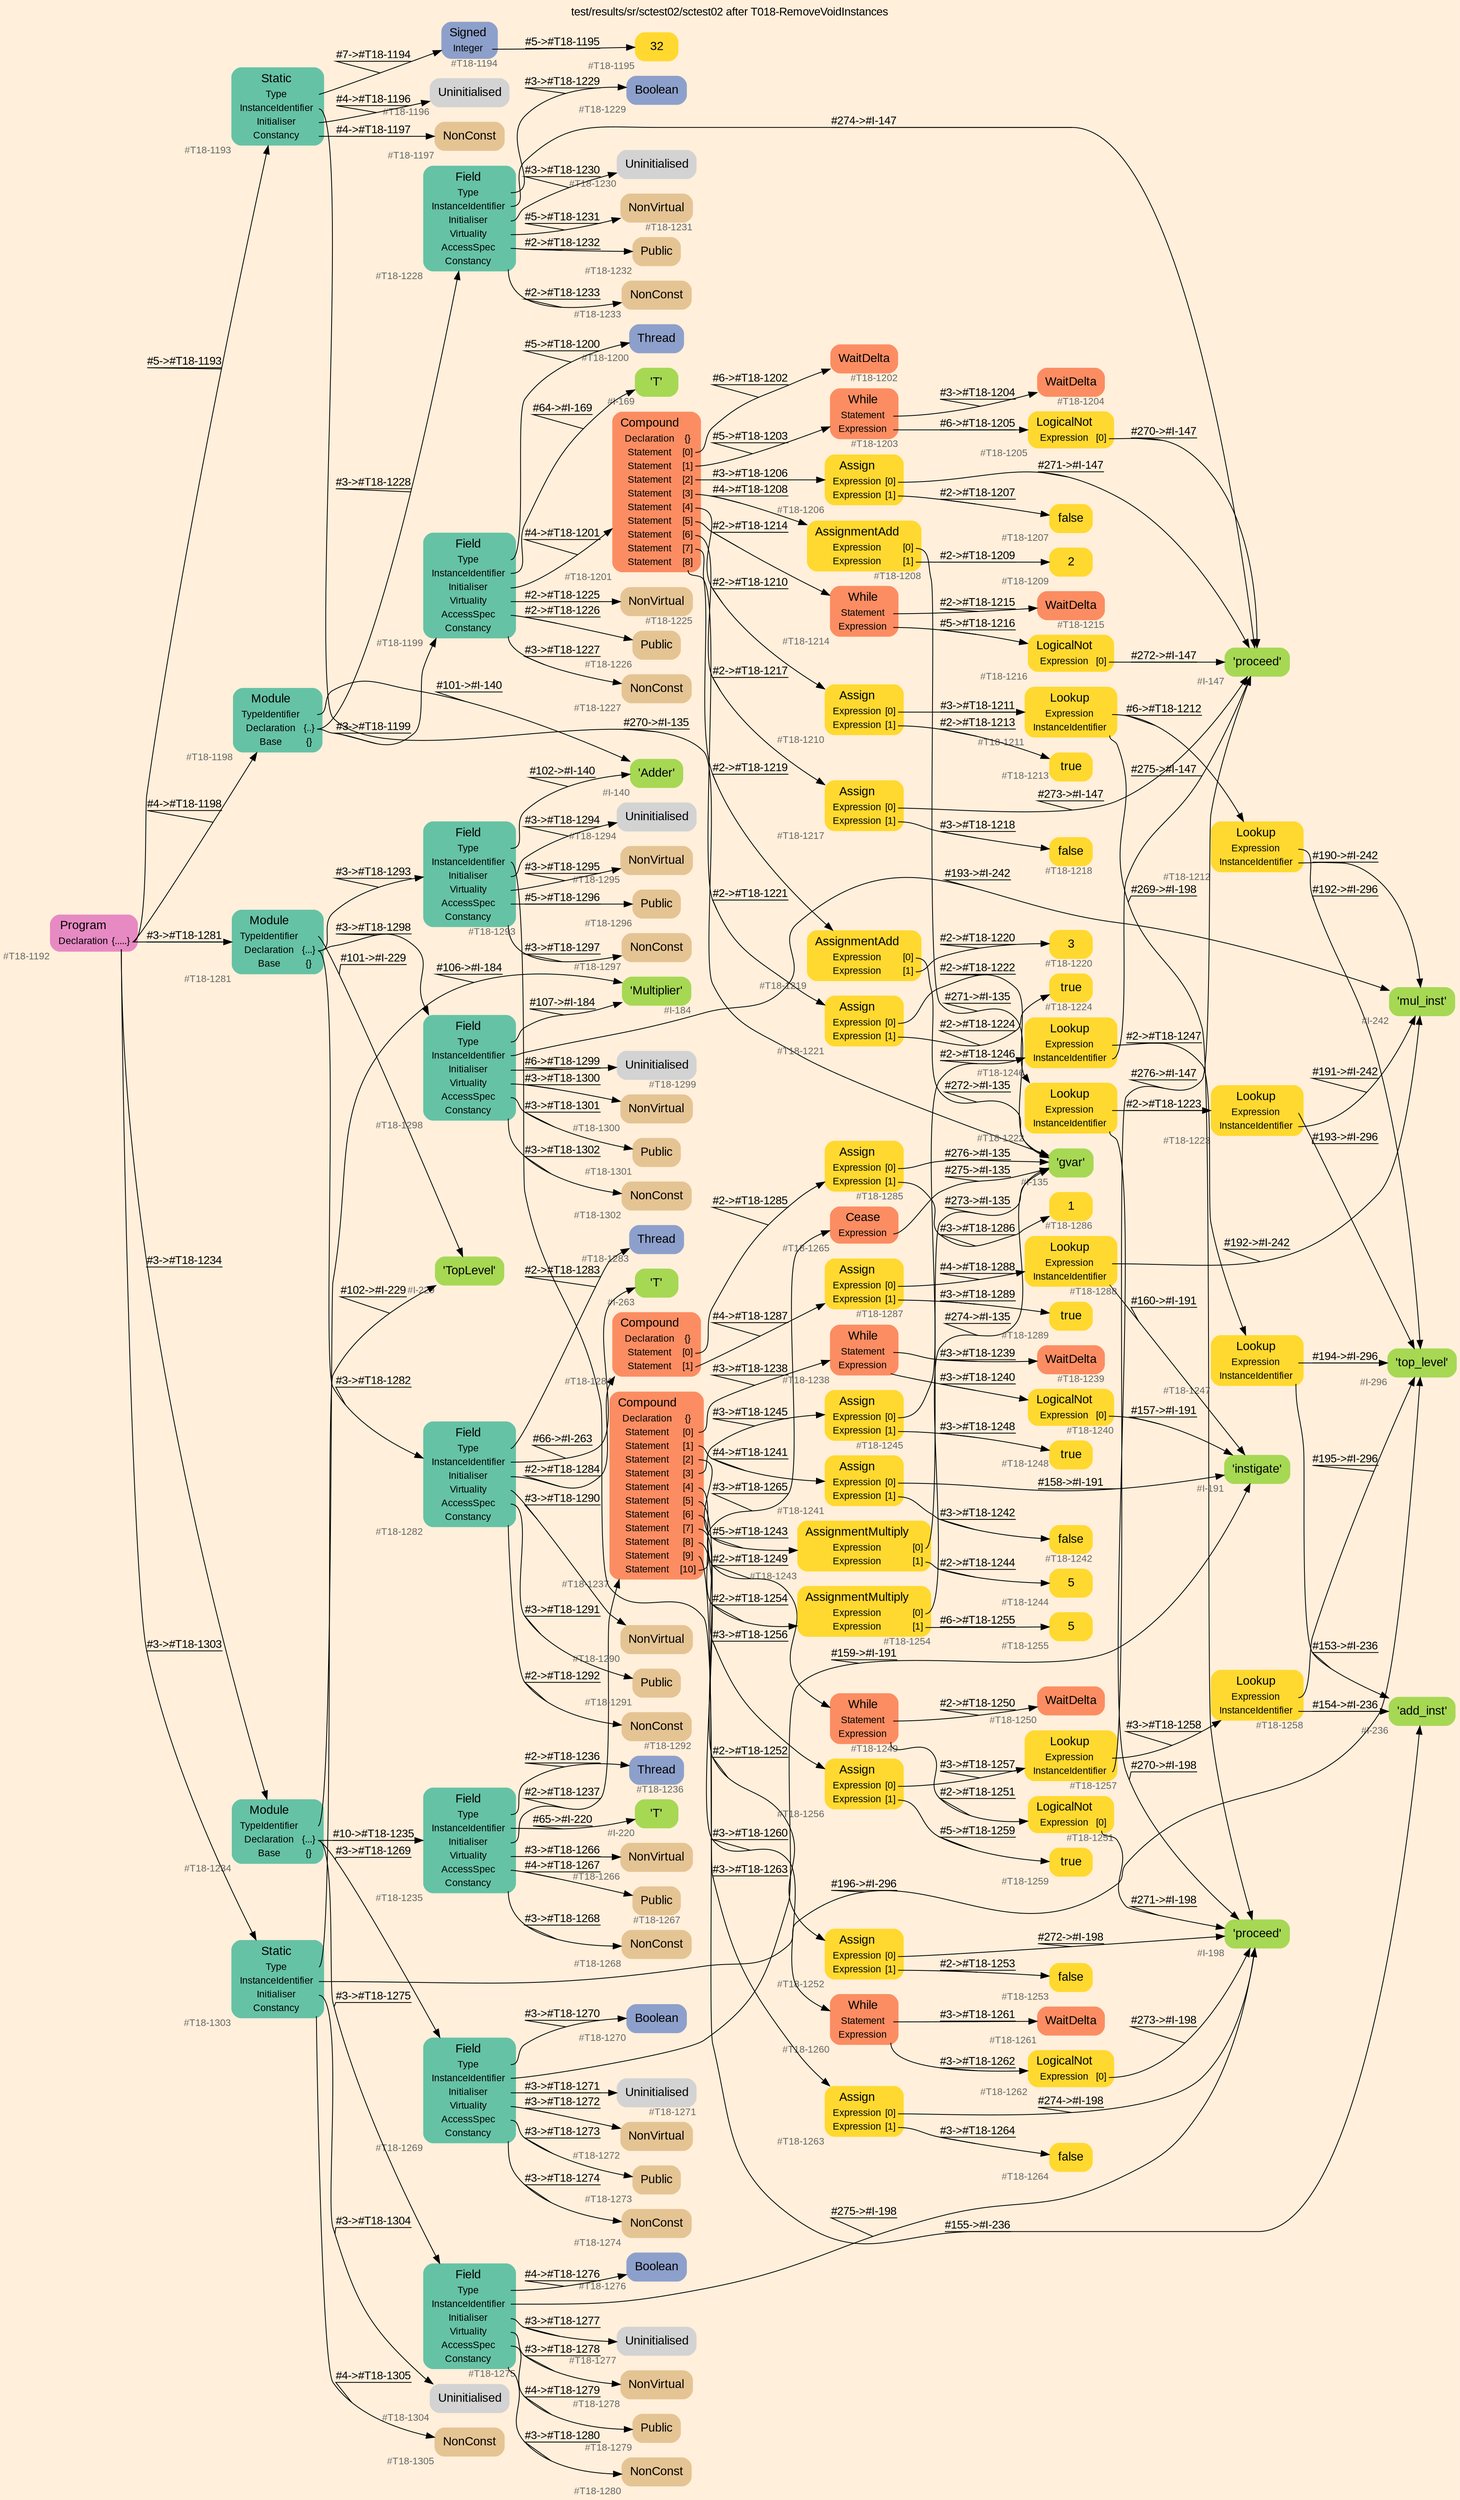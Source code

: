 digraph "test/results/sr/sctest02/sctest02 after T018-RemoveVoidInstances" {
label = "test/results/sr/sctest02/sctest02 after T018-RemoveVoidInstances"
labelloc = t
graph [
    rankdir = "LR"
    ranksep = 0.3
    bgcolor = antiquewhite1
    color = black
    fontcolor = black
    fontname = "Arial"
];
node [
    fontname = "Arial"
];
edge [
    fontname = "Arial"
];

// -------------------- node figure --------------------
// -------- block #T18-1192 ----------
"#T18-1192" [
    fillcolor = "/set28/4"
    xlabel = "#T18-1192"
    fontsize = "12"
    fontcolor = grey40
    shape = "plaintext"
    label = <<TABLE BORDER="0" CELLBORDER="0" CELLSPACING="0">
     <TR><TD><FONT COLOR="black" POINT-SIZE="15">Program</FONT></TD></TR>
     <TR><TD><FONT COLOR="black" POINT-SIZE="12">Declaration</FONT></TD><TD PORT="port0"><FONT COLOR="black" POINT-SIZE="12">{.....}</FONT></TD></TR>
    </TABLE>>
    style = "rounded,filled"
];

// -------- block #T18-1193 ----------
"#T18-1193" [
    fillcolor = "/set28/1"
    xlabel = "#T18-1193"
    fontsize = "12"
    fontcolor = grey40
    shape = "plaintext"
    label = <<TABLE BORDER="0" CELLBORDER="0" CELLSPACING="0">
     <TR><TD><FONT COLOR="black" POINT-SIZE="15">Static</FONT></TD></TR>
     <TR><TD><FONT COLOR="black" POINT-SIZE="12">Type</FONT></TD><TD PORT="port0"></TD></TR>
     <TR><TD><FONT COLOR="black" POINT-SIZE="12">InstanceIdentifier</FONT></TD><TD PORT="port1"></TD></TR>
     <TR><TD><FONT COLOR="black" POINT-SIZE="12">Initialiser</FONT></TD><TD PORT="port2"></TD></TR>
     <TR><TD><FONT COLOR="black" POINT-SIZE="12">Constancy</FONT></TD><TD PORT="port3"></TD></TR>
    </TABLE>>
    style = "rounded,filled"
];

// -------- block #T18-1194 ----------
"#T18-1194" [
    fillcolor = "/set28/3"
    xlabel = "#T18-1194"
    fontsize = "12"
    fontcolor = grey40
    shape = "plaintext"
    label = <<TABLE BORDER="0" CELLBORDER="0" CELLSPACING="0">
     <TR><TD><FONT COLOR="black" POINT-SIZE="15">Signed</FONT></TD></TR>
     <TR><TD><FONT COLOR="black" POINT-SIZE="12">Integer</FONT></TD><TD PORT="port0"></TD></TR>
    </TABLE>>
    style = "rounded,filled"
];

// -------- block #T18-1195 ----------
"#T18-1195" [
    fillcolor = "/set28/6"
    xlabel = "#T18-1195"
    fontsize = "12"
    fontcolor = grey40
    shape = "plaintext"
    label = <<TABLE BORDER="0" CELLBORDER="0" CELLSPACING="0">
     <TR><TD><FONT COLOR="black" POINT-SIZE="15">32</FONT></TD></TR>
    </TABLE>>
    style = "rounded,filled"
];

// -------- block #I-135 ----------
"#I-135" [
    fillcolor = "/set28/5"
    xlabel = "#I-135"
    fontsize = "12"
    fontcolor = grey40
    shape = "plaintext"
    label = <<TABLE BORDER="0" CELLBORDER="0" CELLSPACING="0">
     <TR><TD><FONT COLOR="black" POINT-SIZE="15">'gvar'</FONT></TD></TR>
    </TABLE>>
    style = "rounded,filled"
];

// -------- block #T18-1196 ----------
"#T18-1196" [
    xlabel = "#T18-1196"
    fontsize = "12"
    fontcolor = grey40
    shape = "plaintext"
    label = <<TABLE BORDER="0" CELLBORDER="0" CELLSPACING="0">
     <TR><TD><FONT COLOR="black" POINT-SIZE="15">Uninitialised</FONT></TD></TR>
    </TABLE>>
    style = "rounded,filled"
];

// -------- block #T18-1197 ----------
"#T18-1197" [
    fillcolor = "/set28/7"
    xlabel = "#T18-1197"
    fontsize = "12"
    fontcolor = grey40
    shape = "plaintext"
    label = <<TABLE BORDER="0" CELLBORDER="0" CELLSPACING="0">
     <TR><TD><FONT COLOR="black" POINT-SIZE="15">NonConst</FONT></TD></TR>
    </TABLE>>
    style = "rounded,filled"
];

// -------- block #T18-1198 ----------
"#T18-1198" [
    fillcolor = "/set28/1"
    xlabel = "#T18-1198"
    fontsize = "12"
    fontcolor = grey40
    shape = "plaintext"
    label = <<TABLE BORDER="0" CELLBORDER="0" CELLSPACING="0">
     <TR><TD><FONT COLOR="black" POINT-SIZE="15">Module</FONT></TD></TR>
     <TR><TD><FONT COLOR="black" POINT-SIZE="12">TypeIdentifier</FONT></TD><TD PORT="port0"></TD></TR>
     <TR><TD><FONT COLOR="black" POINT-SIZE="12">Declaration</FONT></TD><TD PORT="port1"><FONT COLOR="black" POINT-SIZE="12">{..}</FONT></TD></TR>
     <TR><TD><FONT COLOR="black" POINT-SIZE="12">Base</FONT></TD><TD PORT="port2"><FONT COLOR="black" POINT-SIZE="12">{}</FONT></TD></TR>
    </TABLE>>
    style = "rounded,filled"
];

// -------- block #I-140 ----------
"#I-140" [
    fillcolor = "/set28/5"
    xlabel = "#I-140"
    fontsize = "12"
    fontcolor = grey40
    shape = "plaintext"
    label = <<TABLE BORDER="0" CELLBORDER="0" CELLSPACING="0">
     <TR><TD><FONT COLOR="black" POINT-SIZE="15">'Adder'</FONT></TD></TR>
    </TABLE>>
    style = "rounded,filled"
];

// -------- block #T18-1199 ----------
"#T18-1199" [
    fillcolor = "/set28/1"
    xlabel = "#T18-1199"
    fontsize = "12"
    fontcolor = grey40
    shape = "plaintext"
    label = <<TABLE BORDER="0" CELLBORDER="0" CELLSPACING="0">
     <TR><TD><FONT COLOR="black" POINT-SIZE="15">Field</FONT></TD></TR>
     <TR><TD><FONT COLOR="black" POINT-SIZE="12">Type</FONT></TD><TD PORT="port0"></TD></TR>
     <TR><TD><FONT COLOR="black" POINT-SIZE="12">InstanceIdentifier</FONT></TD><TD PORT="port1"></TD></TR>
     <TR><TD><FONT COLOR="black" POINT-SIZE="12">Initialiser</FONT></TD><TD PORT="port2"></TD></TR>
     <TR><TD><FONT COLOR="black" POINT-SIZE="12">Virtuality</FONT></TD><TD PORT="port3"></TD></TR>
     <TR><TD><FONT COLOR="black" POINT-SIZE="12">AccessSpec</FONT></TD><TD PORT="port4"></TD></TR>
     <TR><TD><FONT COLOR="black" POINT-SIZE="12">Constancy</FONT></TD><TD PORT="port5"></TD></TR>
    </TABLE>>
    style = "rounded,filled"
];

// -------- block #T18-1200 ----------
"#T18-1200" [
    fillcolor = "/set28/3"
    xlabel = "#T18-1200"
    fontsize = "12"
    fontcolor = grey40
    shape = "plaintext"
    label = <<TABLE BORDER="0" CELLBORDER="0" CELLSPACING="0">
     <TR><TD><FONT COLOR="black" POINT-SIZE="15">Thread</FONT></TD></TR>
    </TABLE>>
    style = "rounded,filled"
];

// -------- block #I-169 ----------
"#I-169" [
    fillcolor = "/set28/5"
    xlabel = "#I-169"
    fontsize = "12"
    fontcolor = grey40
    shape = "plaintext"
    label = <<TABLE BORDER="0" CELLBORDER="0" CELLSPACING="0">
     <TR><TD><FONT COLOR="black" POINT-SIZE="15">'T'</FONT></TD></TR>
    </TABLE>>
    style = "rounded,filled"
];

// -------- block #T18-1201 ----------
"#T18-1201" [
    fillcolor = "/set28/2"
    xlabel = "#T18-1201"
    fontsize = "12"
    fontcolor = grey40
    shape = "plaintext"
    label = <<TABLE BORDER="0" CELLBORDER="0" CELLSPACING="0">
     <TR><TD><FONT COLOR="black" POINT-SIZE="15">Compound</FONT></TD></TR>
     <TR><TD><FONT COLOR="black" POINT-SIZE="12">Declaration</FONT></TD><TD PORT="port0"><FONT COLOR="black" POINT-SIZE="12">{}</FONT></TD></TR>
     <TR><TD><FONT COLOR="black" POINT-SIZE="12">Statement</FONT></TD><TD PORT="port1"><FONT COLOR="black" POINT-SIZE="12">[0]</FONT></TD></TR>
     <TR><TD><FONT COLOR="black" POINT-SIZE="12">Statement</FONT></TD><TD PORT="port2"><FONT COLOR="black" POINT-SIZE="12">[1]</FONT></TD></TR>
     <TR><TD><FONT COLOR="black" POINT-SIZE="12">Statement</FONT></TD><TD PORT="port3"><FONT COLOR="black" POINT-SIZE="12">[2]</FONT></TD></TR>
     <TR><TD><FONT COLOR="black" POINT-SIZE="12">Statement</FONT></TD><TD PORT="port4"><FONT COLOR="black" POINT-SIZE="12">[3]</FONT></TD></TR>
     <TR><TD><FONT COLOR="black" POINT-SIZE="12">Statement</FONT></TD><TD PORT="port5"><FONT COLOR="black" POINT-SIZE="12">[4]</FONT></TD></TR>
     <TR><TD><FONT COLOR="black" POINT-SIZE="12">Statement</FONT></TD><TD PORT="port6"><FONT COLOR="black" POINT-SIZE="12">[5]</FONT></TD></TR>
     <TR><TD><FONT COLOR="black" POINT-SIZE="12">Statement</FONT></TD><TD PORT="port7"><FONT COLOR="black" POINT-SIZE="12">[6]</FONT></TD></TR>
     <TR><TD><FONT COLOR="black" POINT-SIZE="12">Statement</FONT></TD><TD PORT="port8"><FONT COLOR="black" POINT-SIZE="12">[7]</FONT></TD></TR>
     <TR><TD><FONT COLOR="black" POINT-SIZE="12">Statement</FONT></TD><TD PORT="port9"><FONT COLOR="black" POINT-SIZE="12">[8]</FONT></TD></TR>
    </TABLE>>
    style = "rounded,filled"
];

// -------- block #T18-1202 ----------
"#T18-1202" [
    fillcolor = "/set28/2"
    xlabel = "#T18-1202"
    fontsize = "12"
    fontcolor = grey40
    shape = "plaintext"
    label = <<TABLE BORDER="0" CELLBORDER="0" CELLSPACING="0">
     <TR><TD><FONT COLOR="black" POINT-SIZE="15">WaitDelta</FONT></TD></TR>
    </TABLE>>
    style = "rounded,filled"
];

// -------- block #T18-1203 ----------
"#T18-1203" [
    fillcolor = "/set28/2"
    xlabel = "#T18-1203"
    fontsize = "12"
    fontcolor = grey40
    shape = "plaintext"
    label = <<TABLE BORDER="0" CELLBORDER="0" CELLSPACING="0">
     <TR><TD><FONT COLOR="black" POINT-SIZE="15">While</FONT></TD></TR>
     <TR><TD><FONT COLOR="black" POINT-SIZE="12">Statement</FONT></TD><TD PORT="port0"></TD></TR>
     <TR><TD><FONT COLOR="black" POINT-SIZE="12">Expression</FONT></TD><TD PORT="port1"></TD></TR>
    </TABLE>>
    style = "rounded,filled"
];

// -------- block #T18-1204 ----------
"#T18-1204" [
    fillcolor = "/set28/2"
    xlabel = "#T18-1204"
    fontsize = "12"
    fontcolor = grey40
    shape = "plaintext"
    label = <<TABLE BORDER="0" CELLBORDER="0" CELLSPACING="0">
     <TR><TD><FONT COLOR="black" POINT-SIZE="15">WaitDelta</FONT></TD></TR>
    </TABLE>>
    style = "rounded,filled"
];

// -------- block #T18-1205 ----------
"#T18-1205" [
    fillcolor = "/set28/6"
    xlabel = "#T18-1205"
    fontsize = "12"
    fontcolor = grey40
    shape = "plaintext"
    label = <<TABLE BORDER="0" CELLBORDER="0" CELLSPACING="0">
     <TR><TD><FONT COLOR="black" POINT-SIZE="15">LogicalNot</FONT></TD></TR>
     <TR><TD><FONT COLOR="black" POINT-SIZE="12">Expression</FONT></TD><TD PORT="port0"><FONT COLOR="black" POINT-SIZE="12">[0]</FONT></TD></TR>
    </TABLE>>
    style = "rounded,filled"
];

// -------- block #I-147 ----------
"#I-147" [
    fillcolor = "/set28/5"
    xlabel = "#I-147"
    fontsize = "12"
    fontcolor = grey40
    shape = "plaintext"
    label = <<TABLE BORDER="0" CELLBORDER="0" CELLSPACING="0">
     <TR><TD><FONT COLOR="black" POINT-SIZE="15">'proceed'</FONT></TD></TR>
    </TABLE>>
    style = "rounded,filled"
];

// -------- block #T18-1206 ----------
"#T18-1206" [
    fillcolor = "/set28/6"
    xlabel = "#T18-1206"
    fontsize = "12"
    fontcolor = grey40
    shape = "plaintext"
    label = <<TABLE BORDER="0" CELLBORDER="0" CELLSPACING="0">
     <TR><TD><FONT COLOR="black" POINT-SIZE="15">Assign</FONT></TD></TR>
     <TR><TD><FONT COLOR="black" POINT-SIZE="12">Expression</FONT></TD><TD PORT="port0"><FONT COLOR="black" POINT-SIZE="12">[0]</FONT></TD></TR>
     <TR><TD><FONT COLOR="black" POINT-SIZE="12">Expression</FONT></TD><TD PORT="port1"><FONT COLOR="black" POINT-SIZE="12">[1]</FONT></TD></TR>
    </TABLE>>
    style = "rounded,filled"
];

// -------- block #T18-1207 ----------
"#T18-1207" [
    fillcolor = "/set28/6"
    xlabel = "#T18-1207"
    fontsize = "12"
    fontcolor = grey40
    shape = "plaintext"
    label = <<TABLE BORDER="0" CELLBORDER="0" CELLSPACING="0">
     <TR><TD><FONT COLOR="black" POINT-SIZE="15">false</FONT></TD></TR>
    </TABLE>>
    style = "rounded,filled"
];

// -------- block #T18-1208 ----------
"#T18-1208" [
    fillcolor = "/set28/6"
    xlabel = "#T18-1208"
    fontsize = "12"
    fontcolor = grey40
    shape = "plaintext"
    label = <<TABLE BORDER="0" CELLBORDER="0" CELLSPACING="0">
     <TR><TD><FONT COLOR="black" POINT-SIZE="15">AssignmentAdd</FONT></TD></TR>
     <TR><TD><FONT COLOR="black" POINT-SIZE="12">Expression</FONT></TD><TD PORT="port0"><FONT COLOR="black" POINT-SIZE="12">[0]</FONT></TD></TR>
     <TR><TD><FONT COLOR="black" POINT-SIZE="12">Expression</FONT></TD><TD PORT="port1"><FONT COLOR="black" POINT-SIZE="12">[1]</FONT></TD></TR>
    </TABLE>>
    style = "rounded,filled"
];

// -------- block #T18-1209 ----------
"#T18-1209" [
    fillcolor = "/set28/6"
    xlabel = "#T18-1209"
    fontsize = "12"
    fontcolor = grey40
    shape = "plaintext"
    label = <<TABLE BORDER="0" CELLBORDER="0" CELLSPACING="0">
     <TR><TD><FONT COLOR="black" POINT-SIZE="15">2</FONT></TD></TR>
    </TABLE>>
    style = "rounded,filled"
];

// -------- block #T18-1210 ----------
"#T18-1210" [
    fillcolor = "/set28/6"
    xlabel = "#T18-1210"
    fontsize = "12"
    fontcolor = grey40
    shape = "plaintext"
    label = <<TABLE BORDER="0" CELLBORDER="0" CELLSPACING="0">
     <TR><TD><FONT COLOR="black" POINT-SIZE="15">Assign</FONT></TD></TR>
     <TR><TD><FONT COLOR="black" POINT-SIZE="12">Expression</FONT></TD><TD PORT="port0"><FONT COLOR="black" POINT-SIZE="12">[0]</FONT></TD></TR>
     <TR><TD><FONT COLOR="black" POINT-SIZE="12">Expression</FONT></TD><TD PORT="port1"><FONT COLOR="black" POINT-SIZE="12">[1]</FONT></TD></TR>
    </TABLE>>
    style = "rounded,filled"
];

// -------- block #T18-1211 ----------
"#T18-1211" [
    fillcolor = "/set28/6"
    xlabel = "#T18-1211"
    fontsize = "12"
    fontcolor = grey40
    shape = "plaintext"
    label = <<TABLE BORDER="0" CELLBORDER="0" CELLSPACING="0">
     <TR><TD><FONT COLOR="black" POINT-SIZE="15">Lookup</FONT></TD></TR>
     <TR><TD><FONT COLOR="black" POINT-SIZE="12">Expression</FONT></TD><TD PORT="port0"></TD></TR>
     <TR><TD><FONT COLOR="black" POINT-SIZE="12">InstanceIdentifier</FONT></TD><TD PORT="port1"></TD></TR>
    </TABLE>>
    style = "rounded,filled"
];

// -------- block #T18-1212 ----------
"#T18-1212" [
    fillcolor = "/set28/6"
    xlabel = "#T18-1212"
    fontsize = "12"
    fontcolor = grey40
    shape = "plaintext"
    label = <<TABLE BORDER="0" CELLBORDER="0" CELLSPACING="0">
     <TR><TD><FONT COLOR="black" POINT-SIZE="15">Lookup</FONT></TD></TR>
     <TR><TD><FONT COLOR="black" POINT-SIZE="12">Expression</FONT></TD><TD PORT="port0"></TD></TR>
     <TR><TD><FONT COLOR="black" POINT-SIZE="12">InstanceIdentifier</FONT></TD><TD PORT="port1"></TD></TR>
    </TABLE>>
    style = "rounded,filled"
];

// -------- block #I-296 ----------
"#I-296" [
    fillcolor = "/set28/5"
    xlabel = "#I-296"
    fontsize = "12"
    fontcolor = grey40
    shape = "plaintext"
    label = <<TABLE BORDER="0" CELLBORDER="0" CELLSPACING="0">
     <TR><TD><FONT COLOR="black" POINT-SIZE="15">'top_level'</FONT></TD></TR>
    </TABLE>>
    style = "rounded,filled"
];

// -------- block #I-242 ----------
"#I-242" [
    fillcolor = "/set28/5"
    xlabel = "#I-242"
    fontsize = "12"
    fontcolor = grey40
    shape = "plaintext"
    label = <<TABLE BORDER="0" CELLBORDER="0" CELLSPACING="0">
     <TR><TD><FONT COLOR="black" POINT-SIZE="15">'mul_inst'</FONT></TD></TR>
    </TABLE>>
    style = "rounded,filled"
];

// -------- block #I-198 ----------
"#I-198" [
    fillcolor = "/set28/5"
    xlabel = "#I-198"
    fontsize = "12"
    fontcolor = grey40
    shape = "plaintext"
    label = <<TABLE BORDER="0" CELLBORDER="0" CELLSPACING="0">
     <TR><TD><FONT COLOR="black" POINT-SIZE="15">'proceed'</FONT></TD></TR>
    </TABLE>>
    style = "rounded,filled"
];

// -------- block #T18-1213 ----------
"#T18-1213" [
    fillcolor = "/set28/6"
    xlabel = "#T18-1213"
    fontsize = "12"
    fontcolor = grey40
    shape = "plaintext"
    label = <<TABLE BORDER="0" CELLBORDER="0" CELLSPACING="0">
     <TR><TD><FONT COLOR="black" POINT-SIZE="15">true</FONT></TD></TR>
    </TABLE>>
    style = "rounded,filled"
];

// -------- block #T18-1214 ----------
"#T18-1214" [
    fillcolor = "/set28/2"
    xlabel = "#T18-1214"
    fontsize = "12"
    fontcolor = grey40
    shape = "plaintext"
    label = <<TABLE BORDER="0" CELLBORDER="0" CELLSPACING="0">
     <TR><TD><FONT COLOR="black" POINT-SIZE="15">While</FONT></TD></TR>
     <TR><TD><FONT COLOR="black" POINT-SIZE="12">Statement</FONT></TD><TD PORT="port0"></TD></TR>
     <TR><TD><FONT COLOR="black" POINT-SIZE="12">Expression</FONT></TD><TD PORT="port1"></TD></TR>
    </TABLE>>
    style = "rounded,filled"
];

// -------- block #T18-1215 ----------
"#T18-1215" [
    fillcolor = "/set28/2"
    xlabel = "#T18-1215"
    fontsize = "12"
    fontcolor = grey40
    shape = "plaintext"
    label = <<TABLE BORDER="0" CELLBORDER="0" CELLSPACING="0">
     <TR><TD><FONT COLOR="black" POINT-SIZE="15">WaitDelta</FONT></TD></TR>
    </TABLE>>
    style = "rounded,filled"
];

// -------- block #T18-1216 ----------
"#T18-1216" [
    fillcolor = "/set28/6"
    xlabel = "#T18-1216"
    fontsize = "12"
    fontcolor = grey40
    shape = "plaintext"
    label = <<TABLE BORDER="0" CELLBORDER="0" CELLSPACING="0">
     <TR><TD><FONT COLOR="black" POINT-SIZE="15">LogicalNot</FONT></TD></TR>
     <TR><TD><FONT COLOR="black" POINT-SIZE="12">Expression</FONT></TD><TD PORT="port0"><FONT COLOR="black" POINT-SIZE="12">[0]</FONT></TD></TR>
    </TABLE>>
    style = "rounded,filled"
];

// -------- block #T18-1217 ----------
"#T18-1217" [
    fillcolor = "/set28/6"
    xlabel = "#T18-1217"
    fontsize = "12"
    fontcolor = grey40
    shape = "plaintext"
    label = <<TABLE BORDER="0" CELLBORDER="0" CELLSPACING="0">
     <TR><TD><FONT COLOR="black" POINT-SIZE="15">Assign</FONT></TD></TR>
     <TR><TD><FONT COLOR="black" POINT-SIZE="12">Expression</FONT></TD><TD PORT="port0"><FONT COLOR="black" POINT-SIZE="12">[0]</FONT></TD></TR>
     <TR><TD><FONT COLOR="black" POINT-SIZE="12">Expression</FONT></TD><TD PORT="port1"><FONT COLOR="black" POINT-SIZE="12">[1]</FONT></TD></TR>
    </TABLE>>
    style = "rounded,filled"
];

// -------- block #T18-1218 ----------
"#T18-1218" [
    fillcolor = "/set28/6"
    xlabel = "#T18-1218"
    fontsize = "12"
    fontcolor = grey40
    shape = "plaintext"
    label = <<TABLE BORDER="0" CELLBORDER="0" CELLSPACING="0">
     <TR><TD><FONT COLOR="black" POINT-SIZE="15">false</FONT></TD></TR>
    </TABLE>>
    style = "rounded,filled"
];

// -------- block #T18-1219 ----------
"#T18-1219" [
    fillcolor = "/set28/6"
    xlabel = "#T18-1219"
    fontsize = "12"
    fontcolor = grey40
    shape = "plaintext"
    label = <<TABLE BORDER="0" CELLBORDER="0" CELLSPACING="0">
     <TR><TD><FONT COLOR="black" POINT-SIZE="15">AssignmentAdd</FONT></TD></TR>
     <TR><TD><FONT COLOR="black" POINT-SIZE="12">Expression</FONT></TD><TD PORT="port0"><FONT COLOR="black" POINT-SIZE="12">[0]</FONT></TD></TR>
     <TR><TD><FONT COLOR="black" POINT-SIZE="12">Expression</FONT></TD><TD PORT="port1"><FONT COLOR="black" POINT-SIZE="12">[1]</FONT></TD></TR>
    </TABLE>>
    style = "rounded,filled"
];

// -------- block #T18-1220 ----------
"#T18-1220" [
    fillcolor = "/set28/6"
    xlabel = "#T18-1220"
    fontsize = "12"
    fontcolor = grey40
    shape = "plaintext"
    label = <<TABLE BORDER="0" CELLBORDER="0" CELLSPACING="0">
     <TR><TD><FONT COLOR="black" POINT-SIZE="15">3</FONT></TD></TR>
    </TABLE>>
    style = "rounded,filled"
];

// -------- block #T18-1221 ----------
"#T18-1221" [
    fillcolor = "/set28/6"
    xlabel = "#T18-1221"
    fontsize = "12"
    fontcolor = grey40
    shape = "plaintext"
    label = <<TABLE BORDER="0" CELLBORDER="0" CELLSPACING="0">
     <TR><TD><FONT COLOR="black" POINT-SIZE="15">Assign</FONT></TD></TR>
     <TR><TD><FONT COLOR="black" POINT-SIZE="12">Expression</FONT></TD><TD PORT="port0"><FONT COLOR="black" POINT-SIZE="12">[0]</FONT></TD></TR>
     <TR><TD><FONT COLOR="black" POINT-SIZE="12">Expression</FONT></TD><TD PORT="port1"><FONT COLOR="black" POINT-SIZE="12">[1]</FONT></TD></TR>
    </TABLE>>
    style = "rounded,filled"
];

// -------- block #T18-1222 ----------
"#T18-1222" [
    fillcolor = "/set28/6"
    xlabel = "#T18-1222"
    fontsize = "12"
    fontcolor = grey40
    shape = "plaintext"
    label = <<TABLE BORDER="0" CELLBORDER="0" CELLSPACING="0">
     <TR><TD><FONT COLOR="black" POINT-SIZE="15">Lookup</FONT></TD></TR>
     <TR><TD><FONT COLOR="black" POINT-SIZE="12">Expression</FONT></TD><TD PORT="port0"></TD></TR>
     <TR><TD><FONT COLOR="black" POINT-SIZE="12">InstanceIdentifier</FONT></TD><TD PORT="port1"></TD></TR>
    </TABLE>>
    style = "rounded,filled"
];

// -------- block #T18-1223 ----------
"#T18-1223" [
    fillcolor = "/set28/6"
    xlabel = "#T18-1223"
    fontsize = "12"
    fontcolor = grey40
    shape = "plaintext"
    label = <<TABLE BORDER="0" CELLBORDER="0" CELLSPACING="0">
     <TR><TD><FONT COLOR="black" POINT-SIZE="15">Lookup</FONT></TD></TR>
     <TR><TD><FONT COLOR="black" POINT-SIZE="12">Expression</FONT></TD><TD PORT="port0"></TD></TR>
     <TR><TD><FONT COLOR="black" POINT-SIZE="12">InstanceIdentifier</FONT></TD><TD PORT="port1"></TD></TR>
    </TABLE>>
    style = "rounded,filled"
];

// -------- block #T18-1224 ----------
"#T18-1224" [
    fillcolor = "/set28/6"
    xlabel = "#T18-1224"
    fontsize = "12"
    fontcolor = grey40
    shape = "plaintext"
    label = <<TABLE BORDER="0" CELLBORDER="0" CELLSPACING="0">
     <TR><TD><FONT COLOR="black" POINT-SIZE="15">true</FONT></TD></TR>
    </TABLE>>
    style = "rounded,filled"
];

// -------- block #T18-1225 ----------
"#T18-1225" [
    fillcolor = "/set28/7"
    xlabel = "#T18-1225"
    fontsize = "12"
    fontcolor = grey40
    shape = "plaintext"
    label = <<TABLE BORDER="0" CELLBORDER="0" CELLSPACING="0">
     <TR><TD><FONT COLOR="black" POINT-SIZE="15">NonVirtual</FONT></TD></TR>
    </TABLE>>
    style = "rounded,filled"
];

// -------- block #T18-1226 ----------
"#T18-1226" [
    fillcolor = "/set28/7"
    xlabel = "#T18-1226"
    fontsize = "12"
    fontcolor = grey40
    shape = "plaintext"
    label = <<TABLE BORDER="0" CELLBORDER="0" CELLSPACING="0">
     <TR><TD><FONT COLOR="black" POINT-SIZE="15">Public</FONT></TD></TR>
    </TABLE>>
    style = "rounded,filled"
];

// -------- block #T18-1227 ----------
"#T18-1227" [
    fillcolor = "/set28/7"
    xlabel = "#T18-1227"
    fontsize = "12"
    fontcolor = grey40
    shape = "plaintext"
    label = <<TABLE BORDER="0" CELLBORDER="0" CELLSPACING="0">
     <TR><TD><FONT COLOR="black" POINT-SIZE="15">NonConst</FONT></TD></TR>
    </TABLE>>
    style = "rounded,filled"
];

// -------- block #T18-1228 ----------
"#T18-1228" [
    fillcolor = "/set28/1"
    xlabel = "#T18-1228"
    fontsize = "12"
    fontcolor = grey40
    shape = "plaintext"
    label = <<TABLE BORDER="0" CELLBORDER="0" CELLSPACING="0">
     <TR><TD><FONT COLOR="black" POINT-SIZE="15">Field</FONT></TD></TR>
     <TR><TD><FONT COLOR="black" POINT-SIZE="12">Type</FONT></TD><TD PORT="port0"></TD></TR>
     <TR><TD><FONT COLOR="black" POINT-SIZE="12">InstanceIdentifier</FONT></TD><TD PORT="port1"></TD></TR>
     <TR><TD><FONT COLOR="black" POINT-SIZE="12">Initialiser</FONT></TD><TD PORT="port2"></TD></TR>
     <TR><TD><FONT COLOR="black" POINT-SIZE="12">Virtuality</FONT></TD><TD PORT="port3"></TD></TR>
     <TR><TD><FONT COLOR="black" POINT-SIZE="12">AccessSpec</FONT></TD><TD PORT="port4"></TD></TR>
     <TR><TD><FONT COLOR="black" POINT-SIZE="12">Constancy</FONT></TD><TD PORT="port5"></TD></TR>
    </TABLE>>
    style = "rounded,filled"
];

// -------- block #T18-1229 ----------
"#T18-1229" [
    fillcolor = "/set28/3"
    xlabel = "#T18-1229"
    fontsize = "12"
    fontcolor = grey40
    shape = "plaintext"
    label = <<TABLE BORDER="0" CELLBORDER="0" CELLSPACING="0">
     <TR><TD><FONT COLOR="black" POINT-SIZE="15">Boolean</FONT></TD></TR>
    </TABLE>>
    style = "rounded,filled"
];

// -------- block #T18-1230 ----------
"#T18-1230" [
    xlabel = "#T18-1230"
    fontsize = "12"
    fontcolor = grey40
    shape = "plaintext"
    label = <<TABLE BORDER="0" CELLBORDER="0" CELLSPACING="0">
     <TR><TD><FONT COLOR="black" POINT-SIZE="15">Uninitialised</FONT></TD></TR>
    </TABLE>>
    style = "rounded,filled"
];

// -------- block #T18-1231 ----------
"#T18-1231" [
    fillcolor = "/set28/7"
    xlabel = "#T18-1231"
    fontsize = "12"
    fontcolor = grey40
    shape = "plaintext"
    label = <<TABLE BORDER="0" CELLBORDER="0" CELLSPACING="0">
     <TR><TD><FONT COLOR="black" POINT-SIZE="15">NonVirtual</FONT></TD></TR>
    </TABLE>>
    style = "rounded,filled"
];

// -------- block #T18-1232 ----------
"#T18-1232" [
    fillcolor = "/set28/7"
    xlabel = "#T18-1232"
    fontsize = "12"
    fontcolor = grey40
    shape = "plaintext"
    label = <<TABLE BORDER="0" CELLBORDER="0" CELLSPACING="0">
     <TR><TD><FONT COLOR="black" POINT-SIZE="15">Public</FONT></TD></TR>
    </TABLE>>
    style = "rounded,filled"
];

// -------- block #T18-1233 ----------
"#T18-1233" [
    fillcolor = "/set28/7"
    xlabel = "#T18-1233"
    fontsize = "12"
    fontcolor = grey40
    shape = "plaintext"
    label = <<TABLE BORDER="0" CELLBORDER="0" CELLSPACING="0">
     <TR><TD><FONT COLOR="black" POINT-SIZE="15">NonConst</FONT></TD></TR>
    </TABLE>>
    style = "rounded,filled"
];

// -------- block #T18-1234 ----------
"#T18-1234" [
    fillcolor = "/set28/1"
    xlabel = "#T18-1234"
    fontsize = "12"
    fontcolor = grey40
    shape = "plaintext"
    label = <<TABLE BORDER="0" CELLBORDER="0" CELLSPACING="0">
     <TR><TD><FONT COLOR="black" POINT-SIZE="15">Module</FONT></TD></TR>
     <TR><TD><FONT COLOR="black" POINT-SIZE="12">TypeIdentifier</FONT></TD><TD PORT="port0"></TD></TR>
     <TR><TD><FONT COLOR="black" POINT-SIZE="12">Declaration</FONT></TD><TD PORT="port1"><FONT COLOR="black" POINT-SIZE="12">{...}</FONT></TD></TR>
     <TR><TD><FONT COLOR="black" POINT-SIZE="12">Base</FONT></TD><TD PORT="port2"><FONT COLOR="black" POINT-SIZE="12">{}</FONT></TD></TR>
    </TABLE>>
    style = "rounded,filled"
];

// -------- block #I-184 ----------
"#I-184" [
    fillcolor = "/set28/5"
    xlabel = "#I-184"
    fontsize = "12"
    fontcolor = grey40
    shape = "plaintext"
    label = <<TABLE BORDER="0" CELLBORDER="0" CELLSPACING="0">
     <TR><TD><FONT COLOR="black" POINT-SIZE="15">'Multiplier'</FONT></TD></TR>
    </TABLE>>
    style = "rounded,filled"
];

// -------- block #T18-1235 ----------
"#T18-1235" [
    fillcolor = "/set28/1"
    xlabel = "#T18-1235"
    fontsize = "12"
    fontcolor = grey40
    shape = "plaintext"
    label = <<TABLE BORDER="0" CELLBORDER="0" CELLSPACING="0">
     <TR><TD><FONT COLOR="black" POINT-SIZE="15">Field</FONT></TD></TR>
     <TR><TD><FONT COLOR="black" POINT-SIZE="12">Type</FONT></TD><TD PORT="port0"></TD></TR>
     <TR><TD><FONT COLOR="black" POINT-SIZE="12">InstanceIdentifier</FONT></TD><TD PORT="port1"></TD></TR>
     <TR><TD><FONT COLOR="black" POINT-SIZE="12">Initialiser</FONT></TD><TD PORT="port2"></TD></TR>
     <TR><TD><FONT COLOR="black" POINT-SIZE="12">Virtuality</FONT></TD><TD PORT="port3"></TD></TR>
     <TR><TD><FONT COLOR="black" POINT-SIZE="12">AccessSpec</FONT></TD><TD PORT="port4"></TD></TR>
     <TR><TD><FONT COLOR="black" POINT-SIZE="12">Constancy</FONT></TD><TD PORT="port5"></TD></TR>
    </TABLE>>
    style = "rounded,filled"
];

// -------- block #T18-1236 ----------
"#T18-1236" [
    fillcolor = "/set28/3"
    xlabel = "#T18-1236"
    fontsize = "12"
    fontcolor = grey40
    shape = "plaintext"
    label = <<TABLE BORDER="0" CELLBORDER="0" CELLSPACING="0">
     <TR><TD><FONT COLOR="black" POINT-SIZE="15">Thread</FONT></TD></TR>
    </TABLE>>
    style = "rounded,filled"
];

// -------- block #I-220 ----------
"#I-220" [
    fillcolor = "/set28/5"
    xlabel = "#I-220"
    fontsize = "12"
    fontcolor = grey40
    shape = "plaintext"
    label = <<TABLE BORDER="0" CELLBORDER="0" CELLSPACING="0">
     <TR><TD><FONT COLOR="black" POINT-SIZE="15">'T'</FONT></TD></TR>
    </TABLE>>
    style = "rounded,filled"
];

// -------- block #T18-1237 ----------
"#T18-1237" [
    fillcolor = "/set28/2"
    xlabel = "#T18-1237"
    fontsize = "12"
    fontcolor = grey40
    shape = "plaintext"
    label = <<TABLE BORDER="0" CELLBORDER="0" CELLSPACING="0">
     <TR><TD><FONT COLOR="black" POINT-SIZE="15">Compound</FONT></TD></TR>
     <TR><TD><FONT COLOR="black" POINT-SIZE="12">Declaration</FONT></TD><TD PORT="port0"><FONT COLOR="black" POINT-SIZE="12">{}</FONT></TD></TR>
     <TR><TD><FONT COLOR="black" POINT-SIZE="12">Statement</FONT></TD><TD PORT="port1"><FONT COLOR="black" POINT-SIZE="12">[0]</FONT></TD></TR>
     <TR><TD><FONT COLOR="black" POINT-SIZE="12">Statement</FONT></TD><TD PORT="port2"><FONT COLOR="black" POINT-SIZE="12">[1]</FONT></TD></TR>
     <TR><TD><FONT COLOR="black" POINT-SIZE="12">Statement</FONT></TD><TD PORT="port3"><FONT COLOR="black" POINT-SIZE="12">[2]</FONT></TD></TR>
     <TR><TD><FONT COLOR="black" POINT-SIZE="12">Statement</FONT></TD><TD PORT="port4"><FONT COLOR="black" POINT-SIZE="12">[3]</FONT></TD></TR>
     <TR><TD><FONT COLOR="black" POINT-SIZE="12">Statement</FONT></TD><TD PORT="port5"><FONT COLOR="black" POINT-SIZE="12">[4]</FONT></TD></TR>
     <TR><TD><FONT COLOR="black" POINT-SIZE="12">Statement</FONT></TD><TD PORT="port6"><FONT COLOR="black" POINT-SIZE="12">[5]</FONT></TD></TR>
     <TR><TD><FONT COLOR="black" POINT-SIZE="12">Statement</FONT></TD><TD PORT="port7"><FONT COLOR="black" POINT-SIZE="12">[6]</FONT></TD></TR>
     <TR><TD><FONT COLOR="black" POINT-SIZE="12">Statement</FONT></TD><TD PORT="port8"><FONT COLOR="black" POINT-SIZE="12">[7]</FONT></TD></TR>
     <TR><TD><FONT COLOR="black" POINT-SIZE="12">Statement</FONT></TD><TD PORT="port9"><FONT COLOR="black" POINT-SIZE="12">[8]</FONT></TD></TR>
     <TR><TD><FONT COLOR="black" POINT-SIZE="12">Statement</FONT></TD><TD PORT="port10"><FONT COLOR="black" POINT-SIZE="12">[9]</FONT></TD></TR>
     <TR><TD><FONT COLOR="black" POINT-SIZE="12">Statement</FONT></TD><TD PORT="port11"><FONT COLOR="black" POINT-SIZE="12">[10]</FONT></TD></TR>
    </TABLE>>
    style = "rounded,filled"
];

// -------- block #T18-1238 ----------
"#T18-1238" [
    fillcolor = "/set28/2"
    xlabel = "#T18-1238"
    fontsize = "12"
    fontcolor = grey40
    shape = "plaintext"
    label = <<TABLE BORDER="0" CELLBORDER="0" CELLSPACING="0">
     <TR><TD><FONT COLOR="black" POINT-SIZE="15">While</FONT></TD></TR>
     <TR><TD><FONT COLOR="black" POINT-SIZE="12">Statement</FONT></TD><TD PORT="port0"></TD></TR>
     <TR><TD><FONT COLOR="black" POINT-SIZE="12">Expression</FONT></TD><TD PORT="port1"></TD></TR>
    </TABLE>>
    style = "rounded,filled"
];

// -------- block #T18-1239 ----------
"#T18-1239" [
    fillcolor = "/set28/2"
    xlabel = "#T18-1239"
    fontsize = "12"
    fontcolor = grey40
    shape = "plaintext"
    label = <<TABLE BORDER="0" CELLBORDER="0" CELLSPACING="0">
     <TR><TD><FONT COLOR="black" POINT-SIZE="15">WaitDelta</FONT></TD></TR>
    </TABLE>>
    style = "rounded,filled"
];

// -------- block #T18-1240 ----------
"#T18-1240" [
    fillcolor = "/set28/6"
    xlabel = "#T18-1240"
    fontsize = "12"
    fontcolor = grey40
    shape = "plaintext"
    label = <<TABLE BORDER="0" CELLBORDER="0" CELLSPACING="0">
     <TR><TD><FONT COLOR="black" POINT-SIZE="15">LogicalNot</FONT></TD></TR>
     <TR><TD><FONT COLOR="black" POINT-SIZE="12">Expression</FONT></TD><TD PORT="port0"><FONT COLOR="black" POINT-SIZE="12">[0]</FONT></TD></TR>
    </TABLE>>
    style = "rounded,filled"
];

// -------- block #I-191 ----------
"#I-191" [
    fillcolor = "/set28/5"
    xlabel = "#I-191"
    fontsize = "12"
    fontcolor = grey40
    shape = "plaintext"
    label = <<TABLE BORDER="0" CELLBORDER="0" CELLSPACING="0">
     <TR><TD><FONT COLOR="black" POINT-SIZE="15">'instigate'</FONT></TD></TR>
    </TABLE>>
    style = "rounded,filled"
];

// -------- block #T18-1241 ----------
"#T18-1241" [
    fillcolor = "/set28/6"
    xlabel = "#T18-1241"
    fontsize = "12"
    fontcolor = grey40
    shape = "plaintext"
    label = <<TABLE BORDER="0" CELLBORDER="0" CELLSPACING="0">
     <TR><TD><FONT COLOR="black" POINT-SIZE="15">Assign</FONT></TD></TR>
     <TR><TD><FONT COLOR="black" POINT-SIZE="12">Expression</FONT></TD><TD PORT="port0"><FONT COLOR="black" POINT-SIZE="12">[0]</FONT></TD></TR>
     <TR><TD><FONT COLOR="black" POINT-SIZE="12">Expression</FONT></TD><TD PORT="port1"><FONT COLOR="black" POINT-SIZE="12">[1]</FONT></TD></TR>
    </TABLE>>
    style = "rounded,filled"
];

// -------- block #T18-1242 ----------
"#T18-1242" [
    fillcolor = "/set28/6"
    xlabel = "#T18-1242"
    fontsize = "12"
    fontcolor = grey40
    shape = "plaintext"
    label = <<TABLE BORDER="0" CELLBORDER="0" CELLSPACING="0">
     <TR><TD><FONT COLOR="black" POINT-SIZE="15">false</FONT></TD></TR>
    </TABLE>>
    style = "rounded,filled"
];

// -------- block #T18-1243 ----------
"#T18-1243" [
    fillcolor = "/set28/6"
    xlabel = "#T18-1243"
    fontsize = "12"
    fontcolor = grey40
    shape = "plaintext"
    label = <<TABLE BORDER="0" CELLBORDER="0" CELLSPACING="0">
     <TR><TD><FONT COLOR="black" POINT-SIZE="15">AssignmentMultiply</FONT></TD></TR>
     <TR><TD><FONT COLOR="black" POINT-SIZE="12">Expression</FONT></TD><TD PORT="port0"><FONT COLOR="black" POINT-SIZE="12">[0]</FONT></TD></TR>
     <TR><TD><FONT COLOR="black" POINT-SIZE="12">Expression</FONT></TD><TD PORT="port1"><FONT COLOR="black" POINT-SIZE="12">[1]</FONT></TD></TR>
    </TABLE>>
    style = "rounded,filled"
];

// -------- block #T18-1244 ----------
"#T18-1244" [
    fillcolor = "/set28/6"
    xlabel = "#T18-1244"
    fontsize = "12"
    fontcolor = grey40
    shape = "plaintext"
    label = <<TABLE BORDER="0" CELLBORDER="0" CELLSPACING="0">
     <TR><TD><FONT COLOR="black" POINT-SIZE="15">5</FONT></TD></TR>
    </TABLE>>
    style = "rounded,filled"
];

// -------- block #T18-1245 ----------
"#T18-1245" [
    fillcolor = "/set28/6"
    xlabel = "#T18-1245"
    fontsize = "12"
    fontcolor = grey40
    shape = "plaintext"
    label = <<TABLE BORDER="0" CELLBORDER="0" CELLSPACING="0">
     <TR><TD><FONT COLOR="black" POINT-SIZE="15">Assign</FONT></TD></TR>
     <TR><TD><FONT COLOR="black" POINT-SIZE="12">Expression</FONT></TD><TD PORT="port0"><FONT COLOR="black" POINT-SIZE="12">[0]</FONT></TD></TR>
     <TR><TD><FONT COLOR="black" POINT-SIZE="12">Expression</FONT></TD><TD PORT="port1"><FONT COLOR="black" POINT-SIZE="12">[1]</FONT></TD></TR>
    </TABLE>>
    style = "rounded,filled"
];

// -------- block #T18-1246 ----------
"#T18-1246" [
    fillcolor = "/set28/6"
    xlabel = "#T18-1246"
    fontsize = "12"
    fontcolor = grey40
    shape = "plaintext"
    label = <<TABLE BORDER="0" CELLBORDER="0" CELLSPACING="0">
     <TR><TD><FONT COLOR="black" POINT-SIZE="15">Lookup</FONT></TD></TR>
     <TR><TD><FONT COLOR="black" POINT-SIZE="12">Expression</FONT></TD><TD PORT="port0"></TD></TR>
     <TR><TD><FONT COLOR="black" POINT-SIZE="12">InstanceIdentifier</FONT></TD><TD PORT="port1"></TD></TR>
    </TABLE>>
    style = "rounded,filled"
];

// -------- block #T18-1247 ----------
"#T18-1247" [
    fillcolor = "/set28/6"
    xlabel = "#T18-1247"
    fontsize = "12"
    fontcolor = grey40
    shape = "plaintext"
    label = <<TABLE BORDER="0" CELLBORDER="0" CELLSPACING="0">
     <TR><TD><FONT COLOR="black" POINT-SIZE="15">Lookup</FONT></TD></TR>
     <TR><TD><FONT COLOR="black" POINT-SIZE="12">Expression</FONT></TD><TD PORT="port0"></TD></TR>
     <TR><TD><FONT COLOR="black" POINT-SIZE="12">InstanceIdentifier</FONT></TD><TD PORT="port1"></TD></TR>
    </TABLE>>
    style = "rounded,filled"
];

// -------- block #I-236 ----------
"#I-236" [
    fillcolor = "/set28/5"
    xlabel = "#I-236"
    fontsize = "12"
    fontcolor = grey40
    shape = "plaintext"
    label = <<TABLE BORDER="0" CELLBORDER="0" CELLSPACING="0">
     <TR><TD><FONT COLOR="black" POINT-SIZE="15">'add_inst'</FONT></TD></TR>
    </TABLE>>
    style = "rounded,filled"
];

// -------- block #T18-1248 ----------
"#T18-1248" [
    fillcolor = "/set28/6"
    xlabel = "#T18-1248"
    fontsize = "12"
    fontcolor = grey40
    shape = "plaintext"
    label = <<TABLE BORDER="0" CELLBORDER="0" CELLSPACING="0">
     <TR><TD><FONT COLOR="black" POINT-SIZE="15">true</FONT></TD></TR>
    </TABLE>>
    style = "rounded,filled"
];

// -------- block #T18-1249 ----------
"#T18-1249" [
    fillcolor = "/set28/2"
    xlabel = "#T18-1249"
    fontsize = "12"
    fontcolor = grey40
    shape = "plaintext"
    label = <<TABLE BORDER="0" CELLBORDER="0" CELLSPACING="0">
     <TR><TD><FONT COLOR="black" POINT-SIZE="15">While</FONT></TD></TR>
     <TR><TD><FONT COLOR="black" POINT-SIZE="12">Statement</FONT></TD><TD PORT="port0"></TD></TR>
     <TR><TD><FONT COLOR="black" POINT-SIZE="12">Expression</FONT></TD><TD PORT="port1"></TD></TR>
    </TABLE>>
    style = "rounded,filled"
];

// -------- block #T18-1250 ----------
"#T18-1250" [
    fillcolor = "/set28/2"
    xlabel = "#T18-1250"
    fontsize = "12"
    fontcolor = grey40
    shape = "plaintext"
    label = <<TABLE BORDER="0" CELLBORDER="0" CELLSPACING="0">
     <TR><TD><FONT COLOR="black" POINT-SIZE="15">WaitDelta</FONT></TD></TR>
    </TABLE>>
    style = "rounded,filled"
];

// -------- block #T18-1251 ----------
"#T18-1251" [
    fillcolor = "/set28/6"
    xlabel = "#T18-1251"
    fontsize = "12"
    fontcolor = grey40
    shape = "plaintext"
    label = <<TABLE BORDER="0" CELLBORDER="0" CELLSPACING="0">
     <TR><TD><FONT COLOR="black" POINT-SIZE="15">LogicalNot</FONT></TD></TR>
     <TR><TD><FONT COLOR="black" POINT-SIZE="12">Expression</FONT></TD><TD PORT="port0"><FONT COLOR="black" POINT-SIZE="12">[0]</FONT></TD></TR>
    </TABLE>>
    style = "rounded,filled"
];

// -------- block #T18-1252 ----------
"#T18-1252" [
    fillcolor = "/set28/6"
    xlabel = "#T18-1252"
    fontsize = "12"
    fontcolor = grey40
    shape = "plaintext"
    label = <<TABLE BORDER="0" CELLBORDER="0" CELLSPACING="0">
     <TR><TD><FONT COLOR="black" POINT-SIZE="15">Assign</FONT></TD></TR>
     <TR><TD><FONT COLOR="black" POINT-SIZE="12">Expression</FONT></TD><TD PORT="port0"><FONT COLOR="black" POINT-SIZE="12">[0]</FONT></TD></TR>
     <TR><TD><FONT COLOR="black" POINT-SIZE="12">Expression</FONT></TD><TD PORT="port1"><FONT COLOR="black" POINT-SIZE="12">[1]</FONT></TD></TR>
    </TABLE>>
    style = "rounded,filled"
];

// -------- block #T18-1253 ----------
"#T18-1253" [
    fillcolor = "/set28/6"
    xlabel = "#T18-1253"
    fontsize = "12"
    fontcolor = grey40
    shape = "plaintext"
    label = <<TABLE BORDER="0" CELLBORDER="0" CELLSPACING="0">
     <TR><TD><FONT COLOR="black" POINT-SIZE="15">false</FONT></TD></TR>
    </TABLE>>
    style = "rounded,filled"
];

// -------- block #T18-1254 ----------
"#T18-1254" [
    fillcolor = "/set28/6"
    xlabel = "#T18-1254"
    fontsize = "12"
    fontcolor = grey40
    shape = "plaintext"
    label = <<TABLE BORDER="0" CELLBORDER="0" CELLSPACING="0">
     <TR><TD><FONT COLOR="black" POINT-SIZE="15">AssignmentMultiply</FONT></TD></TR>
     <TR><TD><FONT COLOR="black" POINT-SIZE="12">Expression</FONT></TD><TD PORT="port0"><FONT COLOR="black" POINT-SIZE="12">[0]</FONT></TD></TR>
     <TR><TD><FONT COLOR="black" POINT-SIZE="12">Expression</FONT></TD><TD PORT="port1"><FONT COLOR="black" POINT-SIZE="12">[1]</FONT></TD></TR>
    </TABLE>>
    style = "rounded,filled"
];

// -------- block #T18-1255 ----------
"#T18-1255" [
    fillcolor = "/set28/6"
    xlabel = "#T18-1255"
    fontsize = "12"
    fontcolor = grey40
    shape = "plaintext"
    label = <<TABLE BORDER="0" CELLBORDER="0" CELLSPACING="0">
     <TR><TD><FONT COLOR="black" POINT-SIZE="15">5</FONT></TD></TR>
    </TABLE>>
    style = "rounded,filled"
];

// -------- block #T18-1256 ----------
"#T18-1256" [
    fillcolor = "/set28/6"
    xlabel = "#T18-1256"
    fontsize = "12"
    fontcolor = grey40
    shape = "plaintext"
    label = <<TABLE BORDER="0" CELLBORDER="0" CELLSPACING="0">
     <TR><TD><FONT COLOR="black" POINT-SIZE="15">Assign</FONT></TD></TR>
     <TR><TD><FONT COLOR="black" POINT-SIZE="12">Expression</FONT></TD><TD PORT="port0"><FONT COLOR="black" POINT-SIZE="12">[0]</FONT></TD></TR>
     <TR><TD><FONT COLOR="black" POINT-SIZE="12">Expression</FONT></TD><TD PORT="port1"><FONT COLOR="black" POINT-SIZE="12">[1]</FONT></TD></TR>
    </TABLE>>
    style = "rounded,filled"
];

// -------- block #T18-1257 ----------
"#T18-1257" [
    fillcolor = "/set28/6"
    xlabel = "#T18-1257"
    fontsize = "12"
    fontcolor = grey40
    shape = "plaintext"
    label = <<TABLE BORDER="0" CELLBORDER="0" CELLSPACING="0">
     <TR><TD><FONT COLOR="black" POINT-SIZE="15">Lookup</FONT></TD></TR>
     <TR><TD><FONT COLOR="black" POINT-SIZE="12">Expression</FONT></TD><TD PORT="port0"></TD></TR>
     <TR><TD><FONT COLOR="black" POINT-SIZE="12">InstanceIdentifier</FONT></TD><TD PORT="port1"></TD></TR>
    </TABLE>>
    style = "rounded,filled"
];

// -------- block #T18-1258 ----------
"#T18-1258" [
    fillcolor = "/set28/6"
    xlabel = "#T18-1258"
    fontsize = "12"
    fontcolor = grey40
    shape = "plaintext"
    label = <<TABLE BORDER="0" CELLBORDER="0" CELLSPACING="0">
     <TR><TD><FONT COLOR="black" POINT-SIZE="15">Lookup</FONT></TD></TR>
     <TR><TD><FONT COLOR="black" POINT-SIZE="12">Expression</FONT></TD><TD PORT="port0"></TD></TR>
     <TR><TD><FONT COLOR="black" POINT-SIZE="12">InstanceIdentifier</FONT></TD><TD PORT="port1"></TD></TR>
    </TABLE>>
    style = "rounded,filled"
];

// -------- block #T18-1259 ----------
"#T18-1259" [
    fillcolor = "/set28/6"
    xlabel = "#T18-1259"
    fontsize = "12"
    fontcolor = grey40
    shape = "plaintext"
    label = <<TABLE BORDER="0" CELLBORDER="0" CELLSPACING="0">
     <TR><TD><FONT COLOR="black" POINT-SIZE="15">true</FONT></TD></TR>
    </TABLE>>
    style = "rounded,filled"
];

// -------- block #T18-1260 ----------
"#T18-1260" [
    fillcolor = "/set28/2"
    xlabel = "#T18-1260"
    fontsize = "12"
    fontcolor = grey40
    shape = "plaintext"
    label = <<TABLE BORDER="0" CELLBORDER="0" CELLSPACING="0">
     <TR><TD><FONT COLOR="black" POINT-SIZE="15">While</FONT></TD></TR>
     <TR><TD><FONT COLOR="black" POINT-SIZE="12">Statement</FONT></TD><TD PORT="port0"></TD></TR>
     <TR><TD><FONT COLOR="black" POINT-SIZE="12">Expression</FONT></TD><TD PORT="port1"></TD></TR>
    </TABLE>>
    style = "rounded,filled"
];

// -------- block #T18-1261 ----------
"#T18-1261" [
    fillcolor = "/set28/2"
    xlabel = "#T18-1261"
    fontsize = "12"
    fontcolor = grey40
    shape = "plaintext"
    label = <<TABLE BORDER="0" CELLBORDER="0" CELLSPACING="0">
     <TR><TD><FONT COLOR="black" POINT-SIZE="15">WaitDelta</FONT></TD></TR>
    </TABLE>>
    style = "rounded,filled"
];

// -------- block #T18-1262 ----------
"#T18-1262" [
    fillcolor = "/set28/6"
    xlabel = "#T18-1262"
    fontsize = "12"
    fontcolor = grey40
    shape = "plaintext"
    label = <<TABLE BORDER="0" CELLBORDER="0" CELLSPACING="0">
     <TR><TD><FONT COLOR="black" POINT-SIZE="15">LogicalNot</FONT></TD></TR>
     <TR><TD><FONT COLOR="black" POINT-SIZE="12">Expression</FONT></TD><TD PORT="port0"><FONT COLOR="black" POINT-SIZE="12">[0]</FONT></TD></TR>
    </TABLE>>
    style = "rounded,filled"
];

// -------- block #T18-1263 ----------
"#T18-1263" [
    fillcolor = "/set28/6"
    xlabel = "#T18-1263"
    fontsize = "12"
    fontcolor = grey40
    shape = "plaintext"
    label = <<TABLE BORDER="0" CELLBORDER="0" CELLSPACING="0">
     <TR><TD><FONT COLOR="black" POINT-SIZE="15">Assign</FONT></TD></TR>
     <TR><TD><FONT COLOR="black" POINT-SIZE="12">Expression</FONT></TD><TD PORT="port0"><FONT COLOR="black" POINT-SIZE="12">[0]</FONT></TD></TR>
     <TR><TD><FONT COLOR="black" POINT-SIZE="12">Expression</FONT></TD><TD PORT="port1"><FONT COLOR="black" POINT-SIZE="12">[1]</FONT></TD></TR>
    </TABLE>>
    style = "rounded,filled"
];

// -------- block #T18-1264 ----------
"#T18-1264" [
    fillcolor = "/set28/6"
    xlabel = "#T18-1264"
    fontsize = "12"
    fontcolor = grey40
    shape = "plaintext"
    label = <<TABLE BORDER="0" CELLBORDER="0" CELLSPACING="0">
     <TR><TD><FONT COLOR="black" POINT-SIZE="15">false</FONT></TD></TR>
    </TABLE>>
    style = "rounded,filled"
];

// -------- block #T18-1265 ----------
"#T18-1265" [
    fillcolor = "/set28/2"
    xlabel = "#T18-1265"
    fontsize = "12"
    fontcolor = grey40
    shape = "plaintext"
    label = <<TABLE BORDER="0" CELLBORDER="0" CELLSPACING="0">
     <TR><TD><FONT COLOR="black" POINT-SIZE="15">Cease</FONT></TD></TR>
     <TR><TD><FONT COLOR="black" POINT-SIZE="12">Expression</FONT></TD><TD PORT="port0"></TD></TR>
    </TABLE>>
    style = "rounded,filled"
];

// -------- block #T18-1266 ----------
"#T18-1266" [
    fillcolor = "/set28/7"
    xlabel = "#T18-1266"
    fontsize = "12"
    fontcolor = grey40
    shape = "plaintext"
    label = <<TABLE BORDER="0" CELLBORDER="0" CELLSPACING="0">
     <TR><TD><FONT COLOR="black" POINT-SIZE="15">NonVirtual</FONT></TD></TR>
    </TABLE>>
    style = "rounded,filled"
];

// -------- block #T18-1267 ----------
"#T18-1267" [
    fillcolor = "/set28/7"
    xlabel = "#T18-1267"
    fontsize = "12"
    fontcolor = grey40
    shape = "plaintext"
    label = <<TABLE BORDER="0" CELLBORDER="0" CELLSPACING="0">
     <TR><TD><FONT COLOR="black" POINT-SIZE="15">Public</FONT></TD></TR>
    </TABLE>>
    style = "rounded,filled"
];

// -------- block #T18-1268 ----------
"#T18-1268" [
    fillcolor = "/set28/7"
    xlabel = "#T18-1268"
    fontsize = "12"
    fontcolor = grey40
    shape = "plaintext"
    label = <<TABLE BORDER="0" CELLBORDER="0" CELLSPACING="0">
     <TR><TD><FONT COLOR="black" POINT-SIZE="15">NonConst</FONT></TD></TR>
    </TABLE>>
    style = "rounded,filled"
];

// -------- block #T18-1269 ----------
"#T18-1269" [
    fillcolor = "/set28/1"
    xlabel = "#T18-1269"
    fontsize = "12"
    fontcolor = grey40
    shape = "plaintext"
    label = <<TABLE BORDER="0" CELLBORDER="0" CELLSPACING="0">
     <TR><TD><FONT COLOR="black" POINT-SIZE="15">Field</FONT></TD></TR>
     <TR><TD><FONT COLOR="black" POINT-SIZE="12">Type</FONT></TD><TD PORT="port0"></TD></TR>
     <TR><TD><FONT COLOR="black" POINT-SIZE="12">InstanceIdentifier</FONT></TD><TD PORT="port1"></TD></TR>
     <TR><TD><FONT COLOR="black" POINT-SIZE="12">Initialiser</FONT></TD><TD PORT="port2"></TD></TR>
     <TR><TD><FONT COLOR="black" POINT-SIZE="12">Virtuality</FONT></TD><TD PORT="port3"></TD></TR>
     <TR><TD><FONT COLOR="black" POINT-SIZE="12">AccessSpec</FONT></TD><TD PORT="port4"></TD></TR>
     <TR><TD><FONT COLOR="black" POINT-SIZE="12">Constancy</FONT></TD><TD PORT="port5"></TD></TR>
    </TABLE>>
    style = "rounded,filled"
];

// -------- block #T18-1270 ----------
"#T18-1270" [
    fillcolor = "/set28/3"
    xlabel = "#T18-1270"
    fontsize = "12"
    fontcolor = grey40
    shape = "plaintext"
    label = <<TABLE BORDER="0" CELLBORDER="0" CELLSPACING="0">
     <TR><TD><FONT COLOR="black" POINT-SIZE="15">Boolean</FONT></TD></TR>
    </TABLE>>
    style = "rounded,filled"
];

// -------- block #T18-1271 ----------
"#T18-1271" [
    xlabel = "#T18-1271"
    fontsize = "12"
    fontcolor = grey40
    shape = "plaintext"
    label = <<TABLE BORDER="0" CELLBORDER="0" CELLSPACING="0">
     <TR><TD><FONT COLOR="black" POINT-SIZE="15">Uninitialised</FONT></TD></TR>
    </TABLE>>
    style = "rounded,filled"
];

// -------- block #T18-1272 ----------
"#T18-1272" [
    fillcolor = "/set28/7"
    xlabel = "#T18-1272"
    fontsize = "12"
    fontcolor = grey40
    shape = "plaintext"
    label = <<TABLE BORDER="0" CELLBORDER="0" CELLSPACING="0">
     <TR><TD><FONT COLOR="black" POINT-SIZE="15">NonVirtual</FONT></TD></TR>
    </TABLE>>
    style = "rounded,filled"
];

// -------- block #T18-1273 ----------
"#T18-1273" [
    fillcolor = "/set28/7"
    xlabel = "#T18-1273"
    fontsize = "12"
    fontcolor = grey40
    shape = "plaintext"
    label = <<TABLE BORDER="0" CELLBORDER="0" CELLSPACING="0">
     <TR><TD><FONT COLOR="black" POINT-SIZE="15">Public</FONT></TD></TR>
    </TABLE>>
    style = "rounded,filled"
];

// -------- block #T18-1274 ----------
"#T18-1274" [
    fillcolor = "/set28/7"
    xlabel = "#T18-1274"
    fontsize = "12"
    fontcolor = grey40
    shape = "plaintext"
    label = <<TABLE BORDER="0" CELLBORDER="0" CELLSPACING="0">
     <TR><TD><FONT COLOR="black" POINT-SIZE="15">NonConst</FONT></TD></TR>
    </TABLE>>
    style = "rounded,filled"
];

// -------- block #T18-1275 ----------
"#T18-1275" [
    fillcolor = "/set28/1"
    xlabel = "#T18-1275"
    fontsize = "12"
    fontcolor = grey40
    shape = "plaintext"
    label = <<TABLE BORDER="0" CELLBORDER="0" CELLSPACING="0">
     <TR><TD><FONT COLOR="black" POINT-SIZE="15">Field</FONT></TD></TR>
     <TR><TD><FONT COLOR="black" POINT-SIZE="12">Type</FONT></TD><TD PORT="port0"></TD></TR>
     <TR><TD><FONT COLOR="black" POINT-SIZE="12">InstanceIdentifier</FONT></TD><TD PORT="port1"></TD></TR>
     <TR><TD><FONT COLOR="black" POINT-SIZE="12">Initialiser</FONT></TD><TD PORT="port2"></TD></TR>
     <TR><TD><FONT COLOR="black" POINT-SIZE="12">Virtuality</FONT></TD><TD PORT="port3"></TD></TR>
     <TR><TD><FONT COLOR="black" POINT-SIZE="12">AccessSpec</FONT></TD><TD PORT="port4"></TD></TR>
     <TR><TD><FONT COLOR="black" POINT-SIZE="12">Constancy</FONT></TD><TD PORT="port5"></TD></TR>
    </TABLE>>
    style = "rounded,filled"
];

// -------- block #T18-1276 ----------
"#T18-1276" [
    fillcolor = "/set28/3"
    xlabel = "#T18-1276"
    fontsize = "12"
    fontcolor = grey40
    shape = "plaintext"
    label = <<TABLE BORDER="0" CELLBORDER="0" CELLSPACING="0">
     <TR><TD><FONT COLOR="black" POINT-SIZE="15">Boolean</FONT></TD></TR>
    </TABLE>>
    style = "rounded,filled"
];

// -------- block #T18-1277 ----------
"#T18-1277" [
    xlabel = "#T18-1277"
    fontsize = "12"
    fontcolor = grey40
    shape = "plaintext"
    label = <<TABLE BORDER="0" CELLBORDER="0" CELLSPACING="0">
     <TR><TD><FONT COLOR="black" POINT-SIZE="15">Uninitialised</FONT></TD></TR>
    </TABLE>>
    style = "rounded,filled"
];

// -------- block #T18-1278 ----------
"#T18-1278" [
    fillcolor = "/set28/7"
    xlabel = "#T18-1278"
    fontsize = "12"
    fontcolor = grey40
    shape = "plaintext"
    label = <<TABLE BORDER="0" CELLBORDER="0" CELLSPACING="0">
     <TR><TD><FONT COLOR="black" POINT-SIZE="15">NonVirtual</FONT></TD></TR>
    </TABLE>>
    style = "rounded,filled"
];

// -------- block #T18-1279 ----------
"#T18-1279" [
    fillcolor = "/set28/7"
    xlabel = "#T18-1279"
    fontsize = "12"
    fontcolor = grey40
    shape = "plaintext"
    label = <<TABLE BORDER="0" CELLBORDER="0" CELLSPACING="0">
     <TR><TD><FONT COLOR="black" POINT-SIZE="15">Public</FONT></TD></TR>
    </TABLE>>
    style = "rounded,filled"
];

// -------- block #T18-1280 ----------
"#T18-1280" [
    fillcolor = "/set28/7"
    xlabel = "#T18-1280"
    fontsize = "12"
    fontcolor = grey40
    shape = "plaintext"
    label = <<TABLE BORDER="0" CELLBORDER="0" CELLSPACING="0">
     <TR><TD><FONT COLOR="black" POINT-SIZE="15">NonConst</FONT></TD></TR>
    </TABLE>>
    style = "rounded,filled"
];

// -------- block #T18-1281 ----------
"#T18-1281" [
    fillcolor = "/set28/1"
    xlabel = "#T18-1281"
    fontsize = "12"
    fontcolor = grey40
    shape = "plaintext"
    label = <<TABLE BORDER="0" CELLBORDER="0" CELLSPACING="0">
     <TR><TD><FONT COLOR="black" POINT-SIZE="15">Module</FONT></TD></TR>
     <TR><TD><FONT COLOR="black" POINT-SIZE="12">TypeIdentifier</FONT></TD><TD PORT="port0"></TD></TR>
     <TR><TD><FONT COLOR="black" POINT-SIZE="12">Declaration</FONT></TD><TD PORT="port1"><FONT COLOR="black" POINT-SIZE="12">{...}</FONT></TD></TR>
     <TR><TD><FONT COLOR="black" POINT-SIZE="12">Base</FONT></TD><TD PORT="port2"><FONT COLOR="black" POINT-SIZE="12">{}</FONT></TD></TR>
    </TABLE>>
    style = "rounded,filled"
];

// -------- block #I-229 ----------
"#I-229" [
    fillcolor = "/set28/5"
    xlabel = "#I-229"
    fontsize = "12"
    fontcolor = grey40
    shape = "plaintext"
    label = <<TABLE BORDER="0" CELLBORDER="0" CELLSPACING="0">
     <TR><TD><FONT COLOR="black" POINT-SIZE="15">'TopLevel'</FONT></TD></TR>
    </TABLE>>
    style = "rounded,filled"
];

// -------- block #T18-1282 ----------
"#T18-1282" [
    fillcolor = "/set28/1"
    xlabel = "#T18-1282"
    fontsize = "12"
    fontcolor = grey40
    shape = "plaintext"
    label = <<TABLE BORDER="0" CELLBORDER="0" CELLSPACING="0">
     <TR><TD><FONT COLOR="black" POINT-SIZE="15">Field</FONT></TD></TR>
     <TR><TD><FONT COLOR="black" POINT-SIZE="12">Type</FONT></TD><TD PORT="port0"></TD></TR>
     <TR><TD><FONT COLOR="black" POINT-SIZE="12">InstanceIdentifier</FONT></TD><TD PORT="port1"></TD></TR>
     <TR><TD><FONT COLOR="black" POINT-SIZE="12">Initialiser</FONT></TD><TD PORT="port2"></TD></TR>
     <TR><TD><FONT COLOR="black" POINT-SIZE="12">Virtuality</FONT></TD><TD PORT="port3"></TD></TR>
     <TR><TD><FONT COLOR="black" POINT-SIZE="12">AccessSpec</FONT></TD><TD PORT="port4"></TD></TR>
     <TR><TD><FONT COLOR="black" POINT-SIZE="12">Constancy</FONT></TD><TD PORT="port5"></TD></TR>
    </TABLE>>
    style = "rounded,filled"
];

// -------- block #T18-1283 ----------
"#T18-1283" [
    fillcolor = "/set28/3"
    xlabel = "#T18-1283"
    fontsize = "12"
    fontcolor = grey40
    shape = "plaintext"
    label = <<TABLE BORDER="0" CELLBORDER="0" CELLSPACING="0">
     <TR><TD><FONT COLOR="black" POINT-SIZE="15">Thread</FONT></TD></TR>
    </TABLE>>
    style = "rounded,filled"
];

// -------- block #I-263 ----------
"#I-263" [
    fillcolor = "/set28/5"
    xlabel = "#I-263"
    fontsize = "12"
    fontcolor = grey40
    shape = "plaintext"
    label = <<TABLE BORDER="0" CELLBORDER="0" CELLSPACING="0">
     <TR><TD><FONT COLOR="black" POINT-SIZE="15">'T'</FONT></TD></TR>
    </TABLE>>
    style = "rounded,filled"
];

// -------- block #T18-1284 ----------
"#T18-1284" [
    fillcolor = "/set28/2"
    xlabel = "#T18-1284"
    fontsize = "12"
    fontcolor = grey40
    shape = "plaintext"
    label = <<TABLE BORDER="0" CELLBORDER="0" CELLSPACING="0">
     <TR><TD><FONT COLOR="black" POINT-SIZE="15">Compound</FONT></TD></TR>
     <TR><TD><FONT COLOR="black" POINT-SIZE="12">Declaration</FONT></TD><TD PORT="port0"><FONT COLOR="black" POINT-SIZE="12">{}</FONT></TD></TR>
     <TR><TD><FONT COLOR="black" POINT-SIZE="12">Statement</FONT></TD><TD PORT="port1"><FONT COLOR="black" POINT-SIZE="12">[0]</FONT></TD></TR>
     <TR><TD><FONT COLOR="black" POINT-SIZE="12">Statement</FONT></TD><TD PORT="port2"><FONT COLOR="black" POINT-SIZE="12">[1]</FONT></TD></TR>
    </TABLE>>
    style = "rounded,filled"
];

// -------- block #T18-1285 ----------
"#T18-1285" [
    fillcolor = "/set28/6"
    xlabel = "#T18-1285"
    fontsize = "12"
    fontcolor = grey40
    shape = "plaintext"
    label = <<TABLE BORDER="0" CELLBORDER="0" CELLSPACING="0">
     <TR><TD><FONT COLOR="black" POINT-SIZE="15">Assign</FONT></TD></TR>
     <TR><TD><FONT COLOR="black" POINT-SIZE="12">Expression</FONT></TD><TD PORT="port0"><FONT COLOR="black" POINT-SIZE="12">[0]</FONT></TD></TR>
     <TR><TD><FONT COLOR="black" POINT-SIZE="12">Expression</FONT></TD><TD PORT="port1"><FONT COLOR="black" POINT-SIZE="12">[1]</FONT></TD></TR>
    </TABLE>>
    style = "rounded,filled"
];

// -------- block #T18-1286 ----------
"#T18-1286" [
    fillcolor = "/set28/6"
    xlabel = "#T18-1286"
    fontsize = "12"
    fontcolor = grey40
    shape = "plaintext"
    label = <<TABLE BORDER="0" CELLBORDER="0" CELLSPACING="0">
     <TR><TD><FONT COLOR="black" POINT-SIZE="15">1</FONT></TD></TR>
    </TABLE>>
    style = "rounded,filled"
];

// -------- block #T18-1287 ----------
"#T18-1287" [
    fillcolor = "/set28/6"
    xlabel = "#T18-1287"
    fontsize = "12"
    fontcolor = grey40
    shape = "plaintext"
    label = <<TABLE BORDER="0" CELLBORDER="0" CELLSPACING="0">
     <TR><TD><FONT COLOR="black" POINT-SIZE="15">Assign</FONT></TD></TR>
     <TR><TD><FONT COLOR="black" POINT-SIZE="12">Expression</FONT></TD><TD PORT="port0"><FONT COLOR="black" POINT-SIZE="12">[0]</FONT></TD></TR>
     <TR><TD><FONT COLOR="black" POINT-SIZE="12">Expression</FONT></TD><TD PORT="port1"><FONT COLOR="black" POINT-SIZE="12">[1]</FONT></TD></TR>
    </TABLE>>
    style = "rounded,filled"
];

// -------- block #T18-1288 ----------
"#T18-1288" [
    fillcolor = "/set28/6"
    xlabel = "#T18-1288"
    fontsize = "12"
    fontcolor = grey40
    shape = "plaintext"
    label = <<TABLE BORDER="0" CELLBORDER="0" CELLSPACING="0">
     <TR><TD><FONT COLOR="black" POINT-SIZE="15">Lookup</FONT></TD></TR>
     <TR><TD><FONT COLOR="black" POINT-SIZE="12">Expression</FONT></TD><TD PORT="port0"></TD></TR>
     <TR><TD><FONT COLOR="black" POINT-SIZE="12">InstanceIdentifier</FONT></TD><TD PORT="port1"></TD></TR>
    </TABLE>>
    style = "rounded,filled"
];

// -------- block #T18-1289 ----------
"#T18-1289" [
    fillcolor = "/set28/6"
    xlabel = "#T18-1289"
    fontsize = "12"
    fontcolor = grey40
    shape = "plaintext"
    label = <<TABLE BORDER="0" CELLBORDER="0" CELLSPACING="0">
     <TR><TD><FONT COLOR="black" POINT-SIZE="15">true</FONT></TD></TR>
    </TABLE>>
    style = "rounded,filled"
];

// -------- block #T18-1290 ----------
"#T18-1290" [
    fillcolor = "/set28/7"
    xlabel = "#T18-1290"
    fontsize = "12"
    fontcolor = grey40
    shape = "plaintext"
    label = <<TABLE BORDER="0" CELLBORDER="0" CELLSPACING="0">
     <TR><TD><FONT COLOR="black" POINT-SIZE="15">NonVirtual</FONT></TD></TR>
    </TABLE>>
    style = "rounded,filled"
];

// -------- block #T18-1291 ----------
"#T18-1291" [
    fillcolor = "/set28/7"
    xlabel = "#T18-1291"
    fontsize = "12"
    fontcolor = grey40
    shape = "plaintext"
    label = <<TABLE BORDER="0" CELLBORDER="0" CELLSPACING="0">
     <TR><TD><FONT COLOR="black" POINT-SIZE="15">Public</FONT></TD></TR>
    </TABLE>>
    style = "rounded,filled"
];

// -------- block #T18-1292 ----------
"#T18-1292" [
    fillcolor = "/set28/7"
    xlabel = "#T18-1292"
    fontsize = "12"
    fontcolor = grey40
    shape = "plaintext"
    label = <<TABLE BORDER="0" CELLBORDER="0" CELLSPACING="0">
     <TR><TD><FONT COLOR="black" POINT-SIZE="15">NonConst</FONT></TD></TR>
    </TABLE>>
    style = "rounded,filled"
];

// -------- block #T18-1293 ----------
"#T18-1293" [
    fillcolor = "/set28/1"
    xlabel = "#T18-1293"
    fontsize = "12"
    fontcolor = grey40
    shape = "plaintext"
    label = <<TABLE BORDER="0" CELLBORDER="0" CELLSPACING="0">
     <TR><TD><FONT COLOR="black" POINT-SIZE="15">Field</FONT></TD></TR>
     <TR><TD><FONT COLOR="black" POINT-SIZE="12">Type</FONT></TD><TD PORT="port0"></TD></TR>
     <TR><TD><FONT COLOR="black" POINT-SIZE="12">InstanceIdentifier</FONT></TD><TD PORT="port1"></TD></TR>
     <TR><TD><FONT COLOR="black" POINT-SIZE="12">Initialiser</FONT></TD><TD PORT="port2"></TD></TR>
     <TR><TD><FONT COLOR="black" POINT-SIZE="12">Virtuality</FONT></TD><TD PORT="port3"></TD></TR>
     <TR><TD><FONT COLOR="black" POINT-SIZE="12">AccessSpec</FONT></TD><TD PORT="port4"></TD></TR>
     <TR><TD><FONT COLOR="black" POINT-SIZE="12">Constancy</FONT></TD><TD PORT="port5"></TD></TR>
    </TABLE>>
    style = "rounded,filled"
];

// -------- block #T18-1294 ----------
"#T18-1294" [
    xlabel = "#T18-1294"
    fontsize = "12"
    fontcolor = grey40
    shape = "plaintext"
    label = <<TABLE BORDER="0" CELLBORDER="0" CELLSPACING="0">
     <TR><TD><FONT COLOR="black" POINT-SIZE="15">Uninitialised</FONT></TD></TR>
    </TABLE>>
    style = "rounded,filled"
];

// -------- block #T18-1295 ----------
"#T18-1295" [
    fillcolor = "/set28/7"
    xlabel = "#T18-1295"
    fontsize = "12"
    fontcolor = grey40
    shape = "plaintext"
    label = <<TABLE BORDER="0" CELLBORDER="0" CELLSPACING="0">
     <TR><TD><FONT COLOR="black" POINT-SIZE="15">NonVirtual</FONT></TD></TR>
    </TABLE>>
    style = "rounded,filled"
];

// -------- block #T18-1296 ----------
"#T18-1296" [
    fillcolor = "/set28/7"
    xlabel = "#T18-1296"
    fontsize = "12"
    fontcolor = grey40
    shape = "plaintext"
    label = <<TABLE BORDER="0" CELLBORDER="0" CELLSPACING="0">
     <TR><TD><FONT COLOR="black" POINT-SIZE="15">Public</FONT></TD></TR>
    </TABLE>>
    style = "rounded,filled"
];

// -------- block #T18-1297 ----------
"#T18-1297" [
    fillcolor = "/set28/7"
    xlabel = "#T18-1297"
    fontsize = "12"
    fontcolor = grey40
    shape = "plaintext"
    label = <<TABLE BORDER="0" CELLBORDER="0" CELLSPACING="0">
     <TR><TD><FONT COLOR="black" POINT-SIZE="15">NonConst</FONT></TD></TR>
    </TABLE>>
    style = "rounded,filled"
];

// -------- block #T18-1298 ----------
"#T18-1298" [
    fillcolor = "/set28/1"
    xlabel = "#T18-1298"
    fontsize = "12"
    fontcolor = grey40
    shape = "plaintext"
    label = <<TABLE BORDER="0" CELLBORDER="0" CELLSPACING="0">
     <TR><TD><FONT COLOR="black" POINT-SIZE="15">Field</FONT></TD></TR>
     <TR><TD><FONT COLOR="black" POINT-SIZE="12">Type</FONT></TD><TD PORT="port0"></TD></TR>
     <TR><TD><FONT COLOR="black" POINT-SIZE="12">InstanceIdentifier</FONT></TD><TD PORT="port1"></TD></TR>
     <TR><TD><FONT COLOR="black" POINT-SIZE="12">Initialiser</FONT></TD><TD PORT="port2"></TD></TR>
     <TR><TD><FONT COLOR="black" POINT-SIZE="12">Virtuality</FONT></TD><TD PORT="port3"></TD></TR>
     <TR><TD><FONT COLOR="black" POINT-SIZE="12">AccessSpec</FONT></TD><TD PORT="port4"></TD></TR>
     <TR><TD><FONT COLOR="black" POINT-SIZE="12">Constancy</FONT></TD><TD PORT="port5"></TD></TR>
    </TABLE>>
    style = "rounded,filled"
];

// -------- block #T18-1299 ----------
"#T18-1299" [
    xlabel = "#T18-1299"
    fontsize = "12"
    fontcolor = grey40
    shape = "plaintext"
    label = <<TABLE BORDER="0" CELLBORDER="0" CELLSPACING="0">
     <TR><TD><FONT COLOR="black" POINT-SIZE="15">Uninitialised</FONT></TD></TR>
    </TABLE>>
    style = "rounded,filled"
];

// -------- block #T18-1300 ----------
"#T18-1300" [
    fillcolor = "/set28/7"
    xlabel = "#T18-1300"
    fontsize = "12"
    fontcolor = grey40
    shape = "plaintext"
    label = <<TABLE BORDER="0" CELLBORDER="0" CELLSPACING="0">
     <TR><TD><FONT COLOR="black" POINT-SIZE="15">NonVirtual</FONT></TD></TR>
    </TABLE>>
    style = "rounded,filled"
];

// -------- block #T18-1301 ----------
"#T18-1301" [
    fillcolor = "/set28/7"
    xlabel = "#T18-1301"
    fontsize = "12"
    fontcolor = grey40
    shape = "plaintext"
    label = <<TABLE BORDER="0" CELLBORDER="0" CELLSPACING="0">
     <TR><TD><FONT COLOR="black" POINT-SIZE="15">Public</FONT></TD></TR>
    </TABLE>>
    style = "rounded,filled"
];

// -------- block #T18-1302 ----------
"#T18-1302" [
    fillcolor = "/set28/7"
    xlabel = "#T18-1302"
    fontsize = "12"
    fontcolor = grey40
    shape = "plaintext"
    label = <<TABLE BORDER="0" CELLBORDER="0" CELLSPACING="0">
     <TR><TD><FONT COLOR="black" POINT-SIZE="15">NonConst</FONT></TD></TR>
    </TABLE>>
    style = "rounded,filled"
];

// -------- block #T18-1303 ----------
"#T18-1303" [
    fillcolor = "/set28/1"
    xlabel = "#T18-1303"
    fontsize = "12"
    fontcolor = grey40
    shape = "plaintext"
    label = <<TABLE BORDER="0" CELLBORDER="0" CELLSPACING="0">
     <TR><TD><FONT COLOR="black" POINT-SIZE="15">Static</FONT></TD></TR>
     <TR><TD><FONT COLOR="black" POINT-SIZE="12">Type</FONT></TD><TD PORT="port0"></TD></TR>
     <TR><TD><FONT COLOR="black" POINT-SIZE="12">InstanceIdentifier</FONT></TD><TD PORT="port1"></TD></TR>
     <TR><TD><FONT COLOR="black" POINT-SIZE="12">Initialiser</FONT></TD><TD PORT="port2"></TD></TR>
     <TR><TD><FONT COLOR="black" POINT-SIZE="12">Constancy</FONT></TD><TD PORT="port3"></TD></TR>
    </TABLE>>
    style = "rounded,filled"
];

// -------- block #T18-1304 ----------
"#T18-1304" [
    xlabel = "#T18-1304"
    fontsize = "12"
    fontcolor = grey40
    shape = "plaintext"
    label = <<TABLE BORDER="0" CELLBORDER="0" CELLSPACING="0">
     <TR><TD><FONT COLOR="black" POINT-SIZE="15">Uninitialised</FONT></TD></TR>
    </TABLE>>
    style = "rounded,filled"
];

// -------- block #T18-1305 ----------
"#T18-1305" [
    fillcolor = "/set28/7"
    xlabel = "#T18-1305"
    fontsize = "12"
    fontcolor = grey40
    shape = "plaintext"
    label = <<TABLE BORDER="0" CELLBORDER="0" CELLSPACING="0">
     <TR><TD><FONT COLOR="black" POINT-SIZE="15">NonConst</FONT></TD></TR>
    </TABLE>>
    style = "rounded,filled"
];

"#T18-1192":port0 -> "#T18-1193" [
    label = "#5-&gt;#T18-1193"
    decorate = true
    color = black
    fontcolor = black
];

"#T18-1192":port0 -> "#T18-1198" [
    label = "#4-&gt;#T18-1198"
    decorate = true
    color = black
    fontcolor = black
];

"#T18-1192":port0 -> "#T18-1234" [
    label = "#3-&gt;#T18-1234"
    decorate = true
    color = black
    fontcolor = black
];

"#T18-1192":port0 -> "#T18-1281" [
    label = "#3-&gt;#T18-1281"
    decorate = true
    color = black
    fontcolor = black
];

"#T18-1192":port0 -> "#T18-1303" [
    label = "#3-&gt;#T18-1303"
    decorate = true
    color = black
    fontcolor = black
];

"#T18-1193":port0 -> "#T18-1194" [
    label = "#7-&gt;#T18-1194"
    decorate = true
    color = black
    fontcolor = black
];

"#T18-1193":port1 -> "#I-135" [
    label = "#270-&gt;#I-135"
    decorate = true
    color = black
    fontcolor = black
];

"#T18-1193":port2 -> "#T18-1196" [
    label = "#4-&gt;#T18-1196"
    decorate = true
    color = black
    fontcolor = black
];

"#T18-1193":port3 -> "#T18-1197" [
    label = "#4-&gt;#T18-1197"
    decorate = true
    color = black
    fontcolor = black
];

"#T18-1194":port0 -> "#T18-1195" [
    label = "#5-&gt;#T18-1195"
    decorate = true
    color = black
    fontcolor = black
];

"#T18-1198":port0 -> "#I-140" [
    label = "#101-&gt;#I-140"
    decorate = true
    color = black
    fontcolor = black
];

"#T18-1198":port1 -> "#T18-1199" [
    label = "#3-&gt;#T18-1199"
    decorate = true
    color = black
    fontcolor = black
];

"#T18-1198":port1 -> "#T18-1228" [
    label = "#3-&gt;#T18-1228"
    decorate = true
    color = black
    fontcolor = black
];

"#T18-1199":port0 -> "#T18-1200" [
    label = "#5-&gt;#T18-1200"
    decorate = true
    color = black
    fontcolor = black
];

"#T18-1199":port1 -> "#I-169" [
    label = "#64-&gt;#I-169"
    decorate = true
    color = black
    fontcolor = black
];

"#T18-1199":port2 -> "#T18-1201" [
    label = "#4-&gt;#T18-1201"
    decorate = true
    color = black
    fontcolor = black
];

"#T18-1199":port3 -> "#T18-1225" [
    label = "#2-&gt;#T18-1225"
    decorate = true
    color = black
    fontcolor = black
];

"#T18-1199":port4 -> "#T18-1226" [
    label = "#2-&gt;#T18-1226"
    decorate = true
    color = black
    fontcolor = black
];

"#T18-1199":port5 -> "#T18-1227" [
    label = "#3-&gt;#T18-1227"
    decorate = true
    color = black
    fontcolor = black
];

"#T18-1201":port1 -> "#T18-1202" [
    label = "#6-&gt;#T18-1202"
    decorate = true
    color = black
    fontcolor = black
];

"#T18-1201":port2 -> "#T18-1203" [
    label = "#5-&gt;#T18-1203"
    decorate = true
    color = black
    fontcolor = black
];

"#T18-1201":port3 -> "#T18-1206" [
    label = "#3-&gt;#T18-1206"
    decorate = true
    color = black
    fontcolor = black
];

"#T18-1201":port4 -> "#T18-1208" [
    label = "#4-&gt;#T18-1208"
    decorate = true
    color = black
    fontcolor = black
];

"#T18-1201":port5 -> "#T18-1210" [
    label = "#2-&gt;#T18-1210"
    decorate = true
    color = black
    fontcolor = black
];

"#T18-1201":port6 -> "#T18-1214" [
    label = "#2-&gt;#T18-1214"
    decorate = true
    color = black
    fontcolor = black
];

"#T18-1201":port7 -> "#T18-1217" [
    label = "#2-&gt;#T18-1217"
    decorate = true
    color = black
    fontcolor = black
];

"#T18-1201":port8 -> "#T18-1219" [
    label = "#2-&gt;#T18-1219"
    decorate = true
    color = black
    fontcolor = black
];

"#T18-1201":port9 -> "#T18-1221" [
    label = "#2-&gt;#T18-1221"
    decorate = true
    color = black
    fontcolor = black
];

"#T18-1203":port0 -> "#T18-1204" [
    label = "#3-&gt;#T18-1204"
    decorate = true
    color = black
    fontcolor = black
];

"#T18-1203":port1 -> "#T18-1205" [
    label = "#6-&gt;#T18-1205"
    decorate = true
    color = black
    fontcolor = black
];

"#T18-1205":port0 -> "#I-147" [
    label = "#270-&gt;#I-147"
    decorate = true
    color = black
    fontcolor = black
];

"#T18-1206":port0 -> "#I-147" [
    label = "#271-&gt;#I-147"
    decorate = true
    color = black
    fontcolor = black
];

"#T18-1206":port1 -> "#T18-1207" [
    label = "#2-&gt;#T18-1207"
    decorate = true
    color = black
    fontcolor = black
];

"#T18-1208":port0 -> "#I-135" [
    label = "#271-&gt;#I-135"
    decorate = true
    color = black
    fontcolor = black
];

"#T18-1208":port1 -> "#T18-1209" [
    label = "#2-&gt;#T18-1209"
    decorate = true
    color = black
    fontcolor = black
];

"#T18-1210":port0 -> "#T18-1211" [
    label = "#3-&gt;#T18-1211"
    decorate = true
    color = black
    fontcolor = black
];

"#T18-1210":port1 -> "#T18-1213" [
    label = "#2-&gt;#T18-1213"
    decorate = true
    color = black
    fontcolor = black
];

"#T18-1211":port0 -> "#T18-1212" [
    label = "#6-&gt;#T18-1212"
    decorate = true
    color = black
    fontcolor = black
];

"#T18-1211":port1 -> "#I-198" [
    label = "#269-&gt;#I-198"
    decorate = true
    color = black
    fontcolor = black
];

"#T18-1212":port0 -> "#I-296" [
    label = "#192-&gt;#I-296"
    decorate = true
    color = black
    fontcolor = black
];

"#T18-1212":port1 -> "#I-242" [
    label = "#190-&gt;#I-242"
    decorate = true
    color = black
    fontcolor = black
];

"#T18-1214":port0 -> "#T18-1215" [
    label = "#2-&gt;#T18-1215"
    decorate = true
    color = black
    fontcolor = black
];

"#T18-1214":port1 -> "#T18-1216" [
    label = "#5-&gt;#T18-1216"
    decorate = true
    color = black
    fontcolor = black
];

"#T18-1216":port0 -> "#I-147" [
    label = "#272-&gt;#I-147"
    decorate = true
    color = black
    fontcolor = black
];

"#T18-1217":port0 -> "#I-147" [
    label = "#273-&gt;#I-147"
    decorate = true
    color = black
    fontcolor = black
];

"#T18-1217":port1 -> "#T18-1218" [
    label = "#3-&gt;#T18-1218"
    decorate = true
    color = black
    fontcolor = black
];

"#T18-1219":port0 -> "#I-135" [
    label = "#272-&gt;#I-135"
    decorate = true
    color = black
    fontcolor = black
];

"#T18-1219":port1 -> "#T18-1220" [
    label = "#2-&gt;#T18-1220"
    decorate = true
    color = black
    fontcolor = black
];

"#T18-1221":port0 -> "#T18-1222" [
    label = "#2-&gt;#T18-1222"
    decorate = true
    color = black
    fontcolor = black
];

"#T18-1221":port1 -> "#T18-1224" [
    label = "#2-&gt;#T18-1224"
    decorate = true
    color = black
    fontcolor = black
];

"#T18-1222":port0 -> "#T18-1223" [
    label = "#2-&gt;#T18-1223"
    decorate = true
    color = black
    fontcolor = black
];

"#T18-1222":port1 -> "#I-198" [
    label = "#270-&gt;#I-198"
    decorate = true
    color = black
    fontcolor = black
];

"#T18-1223":port0 -> "#I-296" [
    label = "#193-&gt;#I-296"
    decorate = true
    color = black
    fontcolor = black
];

"#T18-1223":port1 -> "#I-242" [
    label = "#191-&gt;#I-242"
    decorate = true
    color = black
    fontcolor = black
];

"#T18-1228":port0 -> "#T18-1229" [
    label = "#3-&gt;#T18-1229"
    decorate = true
    color = black
    fontcolor = black
];

"#T18-1228":port1 -> "#I-147" [
    label = "#274-&gt;#I-147"
    decorate = true
    color = black
    fontcolor = black
];

"#T18-1228":port2 -> "#T18-1230" [
    label = "#3-&gt;#T18-1230"
    decorate = true
    color = black
    fontcolor = black
];

"#T18-1228":port3 -> "#T18-1231" [
    label = "#5-&gt;#T18-1231"
    decorate = true
    color = black
    fontcolor = black
];

"#T18-1228":port4 -> "#T18-1232" [
    label = "#2-&gt;#T18-1232"
    decorate = true
    color = black
    fontcolor = black
];

"#T18-1228":port5 -> "#T18-1233" [
    label = "#2-&gt;#T18-1233"
    decorate = true
    color = black
    fontcolor = black
];

"#T18-1234":port0 -> "#I-184" [
    label = "#106-&gt;#I-184"
    decorate = true
    color = black
    fontcolor = black
];

"#T18-1234":port1 -> "#T18-1235" [
    label = "#10-&gt;#T18-1235"
    decorate = true
    color = black
    fontcolor = black
];

"#T18-1234":port1 -> "#T18-1269" [
    label = "#3-&gt;#T18-1269"
    decorate = true
    color = black
    fontcolor = black
];

"#T18-1234":port1 -> "#T18-1275" [
    label = "#3-&gt;#T18-1275"
    decorate = true
    color = black
    fontcolor = black
];

"#T18-1235":port0 -> "#T18-1236" [
    label = "#2-&gt;#T18-1236"
    decorate = true
    color = black
    fontcolor = black
];

"#T18-1235":port1 -> "#I-220" [
    label = "#65-&gt;#I-220"
    decorate = true
    color = black
    fontcolor = black
];

"#T18-1235":port2 -> "#T18-1237" [
    label = "#2-&gt;#T18-1237"
    decorate = true
    color = black
    fontcolor = black
];

"#T18-1235":port3 -> "#T18-1266" [
    label = "#3-&gt;#T18-1266"
    decorate = true
    color = black
    fontcolor = black
];

"#T18-1235":port4 -> "#T18-1267" [
    label = "#4-&gt;#T18-1267"
    decorate = true
    color = black
    fontcolor = black
];

"#T18-1235":port5 -> "#T18-1268" [
    label = "#3-&gt;#T18-1268"
    decorate = true
    color = black
    fontcolor = black
];

"#T18-1237":port1 -> "#T18-1238" [
    label = "#3-&gt;#T18-1238"
    decorate = true
    color = black
    fontcolor = black
];

"#T18-1237":port2 -> "#T18-1241" [
    label = "#4-&gt;#T18-1241"
    decorate = true
    color = black
    fontcolor = black
];

"#T18-1237":port3 -> "#T18-1243" [
    label = "#5-&gt;#T18-1243"
    decorate = true
    color = black
    fontcolor = black
];

"#T18-1237":port4 -> "#T18-1245" [
    label = "#3-&gt;#T18-1245"
    decorate = true
    color = black
    fontcolor = black
];

"#T18-1237":port5 -> "#T18-1249" [
    label = "#2-&gt;#T18-1249"
    decorate = true
    color = black
    fontcolor = black
];

"#T18-1237":port6 -> "#T18-1252" [
    label = "#2-&gt;#T18-1252"
    decorate = true
    color = black
    fontcolor = black
];

"#T18-1237":port7 -> "#T18-1254" [
    label = "#2-&gt;#T18-1254"
    decorate = true
    color = black
    fontcolor = black
];

"#T18-1237":port8 -> "#T18-1256" [
    label = "#3-&gt;#T18-1256"
    decorate = true
    color = black
    fontcolor = black
];

"#T18-1237":port9 -> "#T18-1260" [
    label = "#3-&gt;#T18-1260"
    decorate = true
    color = black
    fontcolor = black
];

"#T18-1237":port10 -> "#T18-1263" [
    label = "#3-&gt;#T18-1263"
    decorate = true
    color = black
    fontcolor = black
];

"#T18-1237":port11 -> "#T18-1265" [
    label = "#3-&gt;#T18-1265"
    decorate = true
    color = black
    fontcolor = black
];

"#T18-1238":port0 -> "#T18-1239" [
    label = "#3-&gt;#T18-1239"
    decorate = true
    color = black
    fontcolor = black
];

"#T18-1238":port1 -> "#T18-1240" [
    label = "#3-&gt;#T18-1240"
    decorate = true
    color = black
    fontcolor = black
];

"#T18-1240":port0 -> "#I-191" [
    label = "#157-&gt;#I-191"
    decorate = true
    color = black
    fontcolor = black
];

"#T18-1241":port0 -> "#I-191" [
    label = "#158-&gt;#I-191"
    decorate = true
    color = black
    fontcolor = black
];

"#T18-1241":port1 -> "#T18-1242" [
    label = "#3-&gt;#T18-1242"
    decorate = true
    color = black
    fontcolor = black
];

"#T18-1243":port0 -> "#I-135" [
    label = "#273-&gt;#I-135"
    decorate = true
    color = black
    fontcolor = black
];

"#T18-1243":port1 -> "#T18-1244" [
    label = "#2-&gt;#T18-1244"
    decorate = true
    color = black
    fontcolor = black
];

"#T18-1245":port0 -> "#T18-1246" [
    label = "#2-&gt;#T18-1246"
    decorate = true
    color = black
    fontcolor = black
];

"#T18-1245":port1 -> "#T18-1248" [
    label = "#3-&gt;#T18-1248"
    decorate = true
    color = black
    fontcolor = black
];

"#T18-1246":port0 -> "#T18-1247" [
    label = "#2-&gt;#T18-1247"
    decorate = true
    color = black
    fontcolor = black
];

"#T18-1246":port1 -> "#I-147" [
    label = "#275-&gt;#I-147"
    decorate = true
    color = black
    fontcolor = black
];

"#T18-1247":port0 -> "#I-296" [
    label = "#194-&gt;#I-296"
    decorate = true
    color = black
    fontcolor = black
];

"#T18-1247":port1 -> "#I-236" [
    label = "#153-&gt;#I-236"
    decorate = true
    color = black
    fontcolor = black
];

"#T18-1249":port0 -> "#T18-1250" [
    label = "#2-&gt;#T18-1250"
    decorate = true
    color = black
    fontcolor = black
];

"#T18-1249":port1 -> "#T18-1251" [
    label = "#2-&gt;#T18-1251"
    decorate = true
    color = black
    fontcolor = black
];

"#T18-1251":port0 -> "#I-198" [
    label = "#271-&gt;#I-198"
    decorate = true
    color = black
    fontcolor = black
];

"#T18-1252":port0 -> "#I-198" [
    label = "#272-&gt;#I-198"
    decorate = true
    color = black
    fontcolor = black
];

"#T18-1252":port1 -> "#T18-1253" [
    label = "#2-&gt;#T18-1253"
    decorate = true
    color = black
    fontcolor = black
];

"#T18-1254":port0 -> "#I-135" [
    label = "#274-&gt;#I-135"
    decorate = true
    color = black
    fontcolor = black
];

"#T18-1254":port1 -> "#T18-1255" [
    label = "#6-&gt;#T18-1255"
    decorate = true
    color = black
    fontcolor = black
];

"#T18-1256":port0 -> "#T18-1257" [
    label = "#3-&gt;#T18-1257"
    decorate = true
    color = black
    fontcolor = black
];

"#T18-1256":port1 -> "#T18-1259" [
    label = "#5-&gt;#T18-1259"
    decorate = true
    color = black
    fontcolor = black
];

"#T18-1257":port0 -> "#T18-1258" [
    label = "#3-&gt;#T18-1258"
    decorate = true
    color = black
    fontcolor = black
];

"#T18-1257":port1 -> "#I-147" [
    label = "#276-&gt;#I-147"
    decorate = true
    color = black
    fontcolor = black
];

"#T18-1258":port0 -> "#I-296" [
    label = "#195-&gt;#I-296"
    decorate = true
    color = black
    fontcolor = black
];

"#T18-1258":port1 -> "#I-236" [
    label = "#154-&gt;#I-236"
    decorate = true
    color = black
    fontcolor = black
];

"#T18-1260":port0 -> "#T18-1261" [
    label = "#3-&gt;#T18-1261"
    decorate = true
    color = black
    fontcolor = black
];

"#T18-1260":port1 -> "#T18-1262" [
    label = "#3-&gt;#T18-1262"
    decorate = true
    color = black
    fontcolor = black
];

"#T18-1262":port0 -> "#I-198" [
    label = "#273-&gt;#I-198"
    decorate = true
    color = black
    fontcolor = black
];

"#T18-1263":port0 -> "#I-198" [
    label = "#274-&gt;#I-198"
    decorate = true
    color = black
    fontcolor = black
];

"#T18-1263":port1 -> "#T18-1264" [
    label = "#3-&gt;#T18-1264"
    decorate = true
    color = black
    fontcolor = black
];

"#T18-1265":port0 -> "#I-135" [
    label = "#275-&gt;#I-135"
    decorate = true
    color = black
    fontcolor = black
];

"#T18-1269":port0 -> "#T18-1270" [
    label = "#3-&gt;#T18-1270"
    decorate = true
    color = black
    fontcolor = black
];

"#T18-1269":port1 -> "#I-191" [
    label = "#159-&gt;#I-191"
    decorate = true
    color = black
    fontcolor = black
];

"#T18-1269":port2 -> "#T18-1271" [
    label = "#3-&gt;#T18-1271"
    decorate = true
    color = black
    fontcolor = black
];

"#T18-1269":port3 -> "#T18-1272" [
    label = "#3-&gt;#T18-1272"
    decorate = true
    color = black
    fontcolor = black
];

"#T18-1269":port4 -> "#T18-1273" [
    label = "#3-&gt;#T18-1273"
    decorate = true
    color = black
    fontcolor = black
];

"#T18-1269":port5 -> "#T18-1274" [
    label = "#3-&gt;#T18-1274"
    decorate = true
    color = black
    fontcolor = black
];

"#T18-1275":port0 -> "#T18-1276" [
    label = "#4-&gt;#T18-1276"
    decorate = true
    color = black
    fontcolor = black
];

"#T18-1275":port1 -> "#I-198" [
    label = "#275-&gt;#I-198"
    decorate = true
    color = black
    fontcolor = black
];

"#T18-1275":port2 -> "#T18-1277" [
    label = "#3-&gt;#T18-1277"
    decorate = true
    color = black
    fontcolor = black
];

"#T18-1275":port3 -> "#T18-1278" [
    label = "#3-&gt;#T18-1278"
    decorate = true
    color = black
    fontcolor = black
];

"#T18-1275":port4 -> "#T18-1279" [
    label = "#4-&gt;#T18-1279"
    decorate = true
    color = black
    fontcolor = black
];

"#T18-1275":port5 -> "#T18-1280" [
    label = "#3-&gt;#T18-1280"
    decorate = true
    color = black
    fontcolor = black
];

"#T18-1281":port0 -> "#I-229" [
    label = "#101-&gt;#I-229"
    decorate = true
    color = black
    fontcolor = black
];

"#T18-1281":port1 -> "#T18-1282" [
    label = "#3-&gt;#T18-1282"
    decorate = true
    color = black
    fontcolor = black
];

"#T18-1281":port1 -> "#T18-1293" [
    label = "#3-&gt;#T18-1293"
    decorate = true
    color = black
    fontcolor = black
];

"#T18-1281":port1 -> "#T18-1298" [
    label = "#3-&gt;#T18-1298"
    decorate = true
    color = black
    fontcolor = black
];

"#T18-1282":port0 -> "#T18-1283" [
    label = "#2-&gt;#T18-1283"
    decorate = true
    color = black
    fontcolor = black
];

"#T18-1282":port1 -> "#I-263" [
    label = "#66-&gt;#I-263"
    decorate = true
    color = black
    fontcolor = black
];

"#T18-1282":port2 -> "#T18-1284" [
    label = "#2-&gt;#T18-1284"
    decorate = true
    color = black
    fontcolor = black
];

"#T18-1282":port3 -> "#T18-1290" [
    label = "#3-&gt;#T18-1290"
    decorate = true
    color = black
    fontcolor = black
];

"#T18-1282":port4 -> "#T18-1291" [
    label = "#3-&gt;#T18-1291"
    decorate = true
    color = black
    fontcolor = black
];

"#T18-1282":port5 -> "#T18-1292" [
    label = "#2-&gt;#T18-1292"
    decorate = true
    color = black
    fontcolor = black
];

"#T18-1284":port1 -> "#T18-1285" [
    label = "#2-&gt;#T18-1285"
    decorate = true
    color = black
    fontcolor = black
];

"#T18-1284":port2 -> "#T18-1287" [
    label = "#4-&gt;#T18-1287"
    decorate = true
    color = black
    fontcolor = black
];

"#T18-1285":port0 -> "#I-135" [
    label = "#276-&gt;#I-135"
    decorate = true
    color = black
    fontcolor = black
];

"#T18-1285":port1 -> "#T18-1286" [
    label = "#3-&gt;#T18-1286"
    decorate = true
    color = black
    fontcolor = black
];

"#T18-1287":port0 -> "#T18-1288" [
    label = "#4-&gt;#T18-1288"
    decorate = true
    color = black
    fontcolor = black
];

"#T18-1287":port1 -> "#T18-1289" [
    label = "#3-&gt;#T18-1289"
    decorate = true
    color = black
    fontcolor = black
];

"#T18-1288":port0 -> "#I-242" [
    label = "#192-&gt;#I-242"
    decorate = true
    color = black
    fontcolor = black
];

"#T18-1288":port1 -> "#I-191" [
    label = "#160-&gt;#I-191"
    decorate = true
    color = black
    fontcolor = black
];

"#T18-1293":port0 -> "#I-140" [
    label = "#102-&gt;#I-140"
    decorate = true
    color = black
    fontcolor = black
];

"#T18-1293":port1 -> "#I-236" [
    label = "#155-&gt;#I-236"
    decorate = true
    color = black
    fontcolor = black
];

"#T18-1293":port2 -> "#T18-1294" [
    label = "#3-&gt;#T18-1294"
    decorate = true
    color = black
    fontcolor = black
];

"#T18-1293":port3 -> "#T18-1295" [
    label = "#3-&gt;#T18-1295"
    decorate = true
    color = black
    fontcolor = black
];

"#T18-1293":port4 -> "#T18-1296" [
    label = "#5-&gt;#T18-1296"
    decorate = true
    color = black
    fontcolor = black
];

"#T18-1293":port5 -> "#T18-1297" [
    label = "#3-&gt;#T18-1297"
    decorate = true
    color = black
    fontcolor = black
];

"#T18-1298":port0 -> "#I-184" [
    label = "#107-&gt;#I-184"
    decorate = true
    color = black
    fontcolor = black
];

"#T18-1298":port1 -> "#I-242" [
    label = "#193-&gt;#I-242"
    decorate = true
    color = black
    fontcolor = black
];

"#T18-1298":port2 -> "#T18-1299" [
    label = "#6-&gt;#T18-1299"
    decorate = true
    color = black
    fontcolor = black
];

"#T18-1298":port3 -> "#T18-1300" [
    label = "#3-&gt;#T18-1300"
    decorate = true
    color = black
    fontcolor = black
];

"#T18-1298":port4 -> "#T18-1301" [
    label = "#3-&gt;#T18-1301"
    decorate = true
    color = black
    fontcolor = black
];

"#T18-1298":port5 -> "#T18-1302" [
    label = "#3-&gt;#T18-1302"
    decorate = true
    color = black
    fontcolor = black
];

"#T18-1303":port0 -> "#I-229" [
    label = "#102-&gt;#I-229"
    decorate = true
    color = black
    fontcolor = black
];

"#T18-1303":port1 -> "#I-296" [
    label = "#196-&gt;#I-296"
    decorate = true
    color = black
    fontcolor = black
];

"#T18-1303":port2 -> "#T18-1304" [
    label = "#3-&gt;#T18-1304"
    decorate = true
    color = black
    fontcolor = black
];

"#T18-1303":port3 -> "#T18-1305" [
    label = "#4-&gt;#T18-1305"
    decorate = true
    color = black
    fontcolor = black
];


}
